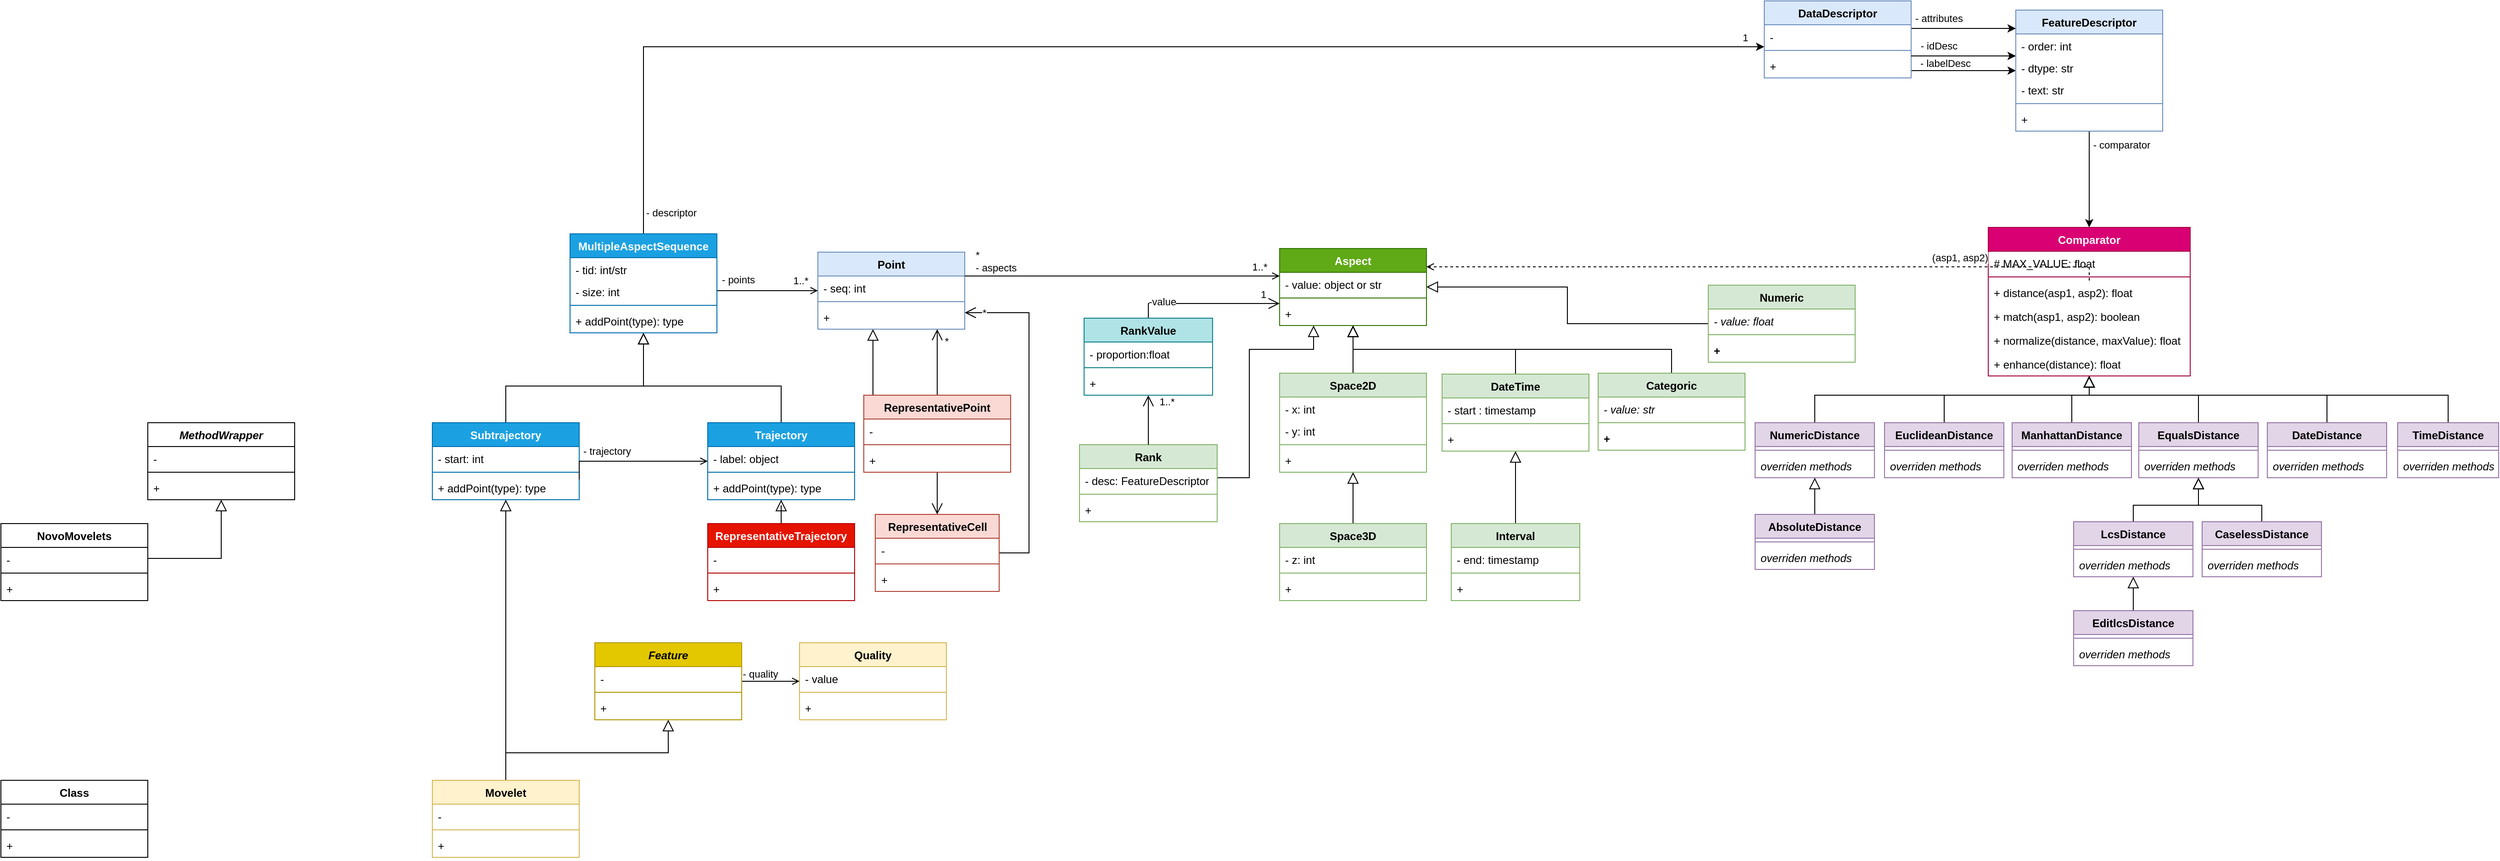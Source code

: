 <mxfile version="24.4.0" type="device">
  <diagram id="C5RBs43oDa-KdzZeNtuy" name="Page-1">
    <mxGraphModel dx="1831" dy="1753" grid="1" gridSize="10" guides="1" tooltips="1" connect="1" arrows="1" fold="1" page="1" pageScale="1" pageWidth="827" pageHeight="1169" math="0" shadow="0">
      <root>
        <mxCell id="WIyWlLk6GJQsqaUBKTNV-0" />
        <mxCell id="WIyWlLk6GJQsqaUBKTNV-1" parent="WIyWlLk6GJQsqaUBKTNV-0" />
        <mxCell id="wUrawppS3UO5J027udKO-70" style="edgeStyle=orthogonalEdgeStyle;rounded=0;orthogonalLoop=1;jettySize=auto;html=1;" parent="WIyWlLk6GJQsqaUBKTNV-1" source="lsfipmTJbNCapsntxlYZ-0" target="wUrawppS3UO5J027udKO-7" edge="1">
          <mxGeometry relative="1" as="geometry">
            <Array as="points">
              <mxPoint x="310" y="-120" />
            </Array>
          </mxGeometry>
        </mxCell>
        <mxCell id="wUrawppS3UO5J027udKO-71" value="- descriptor" style="edgeLabel;html=1;align=center;verticalAlign=middle;resizable=0;points=[];" parent="wUrawppS3UO5J027udKO-70" vertex="1" connectable="0">
          <mxGeometry x="-0.95" relative="1" as="geometry">
            <mxPoint x="30" y="12" as="offset" />
          </mxGeometry>
        </mxCell>
        <mxCell id="wUrawppS3UO5J027udKO-72" value="1" style="edgeLabel;html=1;align=center;verticalAlign=middle;resizable=0;points=[];" parent="wUrawppS3UO5J027udKO-70" vertex="1" connectable="0">
          <mxGeometry x="0.959" y="2" relative="1" as="geometry">
            <mxPoint x="8" y="-8" as="offset" />
          </mxGeometry>
        </mxCell>
        <mxCell id="lsfipmTJbNCapsntxlYZ-0" value="MultipleAspectSequence" style="swimlane;fontStyle=1;align=center;verticalAlign=top;childLayout=stackLayout;horizontal=1;startSize=26;horizontalStack=0;resizeParent=1;resizeParentMax=0;resizeLast=0;collapsible=1;marginBottom=0;whiteSpace=wrap;html=1;fillColor=#1ba1e2;fontColor=#ffffff;strokeColor=#006EAF;" parent="WIyWlLk6GJQsqaUBKTNV-1" vertex="1">
          <mxGeometry x="230" y="84" width="160" height="108" as="geometry" />
        </mxCell>
        <mxCell id="lsfipmTJbNCapsntxlYZ-11" value="- tid: int/str" style="text;strokeColor=none;fillColor=none;align=left;verticalAlign=top;spacingLeft=4;spacingRight=4;overflow=hidden;rotatable=0;points=[[0,0.5],[1,0.5]];portConstraint=eastwest;whiteSpace=wrap;html=1;" parent="lsfipmTJbNCapsntxlYZ-0" vertex="1">
          <mxGeometry y="26" width="160" height="24" as="geometry" />
        </mxCell>
        <mxCell id="lsfipmTJbNCapsntxlYZ-12" value="-&amp;nbsp;size: int" style="text;strokeColor=none;fillColor=none;align=left;verticalAlign=top;spacingLeft=4;spacingRight=4;overflow=hidden;rotatable=0;points=[[0,0.5],[1,0.5]];portConstraint=eastwest;whiteSpace=wrap;html=1;" parent="lsfipmTJbNCapsntxlYZ-0" vertex="1">
          <mxGeometry y="50" width="160" height="24" as="geometry" />
        </mxCell>
        <mxCell id="lsfipmTJbNCapsntxlYZ-2" value="" style="line;strokeWidth=1;fillColor=none;align=left;verticalAlign=middle;spacingTop=-1;spacingLeft=3;spacingRight=3;rotatable=0;labelPosition=right;points=[];portConstraint=eastwest;strokeColor=inherit;" parent="lsfipmTJbNCapsntxlYZ-0" vertex="1">
          <mxGeometry y="74" width="160" height="8" as="geometry" />
        </mxCell>
        <mxCell id="lsfipmTJbNCapsntxlYZ-3" value="+&amp;nbsp;addPoint&lt;span style=&quot;background-color: initial;&quot;&gt;(type): type&lt;/span&gt;" style="text;strokeColor=none;fillColor=none;align=left;verticalAlign=top;spacingLeft=4;spacingRight=4;overflow=hidden;rotatable=0;points=[[0,0.5],[1,0.5]];portConstraint=eastwest;whiteSpace=wrap;html=1;" parent="lsfipmTJbNCapsntxlYZ-0" vertex="1">
          <mxGeometry y="82" width="160" height="26" as="geometry" />
        </mxCell>
        <mxCell id="lsfipmTJbNCapsntxlYZ-13" value="Point" style="swimlane;fontStyle=1;align=center;verticalAlign=top;childLayout=stackLayout;horizontal=1;startSize=26;horizontalStack=0;resizeParent=1;resizeParentMax=0;resizeLast=0;collapsible=1;marginBottom=0;whiteSpace=wrap;html=1;fillColor=#dae8fc;strokeColor=#6c8ebf;" parent="WIyWlLk6GJQsqaUBKTNV-1" vertex="1">
          <mxGeometry x="500" y="104" width="160" height="84" as="geometry" />
        </mxCell>
        <mxCell id="lsfipmTJbNCapsntxlYZ-14" value="-&amp;nbsp;seq&lt;span style=&quot;background-color: initial;&quot;&gt;: int&lt;/span&gt;" style="text;strokeColor=none;fillColor=none;align=left;verticalAlign=top;spacingLeft=4;spacingRight=4;overflow=hidden;rotatable=0;points=[[0,0.5],[1,0.5]];portConstraint=eastwest;whiteSpace=wrap;html=1;" parent="lsfipmTJbNCapsntxlYZ-13" vertex="1">
          <mxGeometry y="26" width="160" height="24" as="geometry" />
        </mxCell>
        <mxCell id="lsfipmTJbNCapsntxlYZ-17" value="" style="line;strokeWidth=1;fillColor=none;align=left;verticalAlign=middle;spacingTop=-1;spacingLeft=3;spacingRight=3;rotatable=0;labelPosition=right;points=[];portConstraint=eastwest;strokeColor=inherit;" parent="lsfipmTJbNCapsntxlYZ-13" vertex="1">
          <mxGeometry y="50" width="160" height="8" as="geometry" />
        </mxCell>
        <mxCell id="lsfipmTJbNCapsntxlYZ-18" value="+&amp;nbsp;" style="text;strokeColor=none;fillColor=none;align=left;verticalAlign=top;spacingLeft=4;spacingRight=4;overflow=hidden;rotatable=0;points=[[0,0.5],[1,0.5]];portConstraint=eastwest;whiteSpace=wrap;html=1;" parent="lsfipmTJbNCapsntxlYZ-13" vertex="1">
          <mxGeometry y="58" width="160" height="26" as="geometry" />
        </mxCell>
        <mxCell id="lsfipmTJbNCapsntxlYZ-19" value="Aspect" style="swimlane;fontStyle=1;align=center;verticalAlign=top;childLayout=stackLayout;horizontal=1;startSize=26;horizontalStack=0;resizeParent=1;resizeParentMax=0;resizeLast=0;collapsible=1;marginBottom=0;whiteSpace=wrap;html=1;fillColor=#60a917;fontColor=#ffffff;strokeColor=#2D7600;" parent="WIyWlLk6GJQsqaUBKTNV-1" vertex="1">
          <mxGeometry x="1003" y="100" width="160" height="84" as="geometry" />
        </mxCell>
        <mxCell id="lsfipmTJbNCapsntxlYZ-20" value="-&amp;nbsp;value&lt;span style=&quot;background-color: initial;&quot;&gt;: object or str&lt;/span&gt;" style="text;strokeColor=none;fillColor=none;align=left;verticalAlign=top;spacingLeft=4;spacingRight=4;overflow=hidden;rotatable=0;points=[[0,0.5],[1,0.5]];portConstraint=eastwest;whiteSpace=wrap;html=1;" parent="lsfipmTJbNCapsntxlYZ-19" vertex="1">
          <mxGeometry y="26" width="160" height="24" as="geometry" />
        </mxCell>
        <mxCell id="lsfipmTJbNCapsntxlYZ-21" value="" style="line;strokeWidth=1;fillColor=none;align=left;verticalAlign=middle;spacingTop=-1;spacingLeft=3;spacingRight=3;rotatable=0;labelPosition=right;points=[];portConstraint=eastwest;strokeColor=inherit;" parent="lsfipmTJbNCapsntxlYZ-19" vertex="1">
          <mxGeometry y="50" width="160" height="8" as="geometry" />
        </mxCell>
        <mxCell id="lsfipmTJbNCapsntxlYZ-22" value="+&amp;nbsp;" style="text;strokeColor=none;fillColor=none;align=left;verticalAlign=top;spacingLeft=4;spacingRight=4;overflow=hidden;rotatable=0;points=[[0,0.5],[1,0.5]];portConstraint=eastwest;whiteSpace=wrap;html=1;" parent="lsfipmTJbNCapsntxlYZ-19" vertex="1">
          <mxGeometry y="58" width="160" height="26" as="geometry" />
        </mxCell>
        <mxCell id="lsfipmTJbNCapsntxlYZ-34" style="edgeStyle=orthogonalEdgeStyle;rounded=0;orthogonalLoop=1;jettySize=auto;html=1;endArrow=block;endSize=10;endFill=0;shadow=0;strokeWidth=1;" parent="WIyWlLk6GJQsqaUBKTNV-1" source="lsfipmTJbNCapsntxlYZ-23" target="lsfipmTJbNCapsntxlYZ-19" edge="1">
          <mxGeometry relative="1" as="geometry" />
        </mxCell>
        <mxCell id="lsfipmTJbNCapsntxlYZ-23" value="Space2D" style="swimlane;fontStyle=1;align=center;verticalAlign=top;childLayout=stackLayout;horizontal=1;startSize=26;horizontalStack=0;resizeParent=1;resizeParentMax=0;resizeLast=0;collapsible=1;marginBottom=0;whiteSpace=wrap;html=1;fillColor=#d5e8d4;strokeColor=#82b366;" parent="WIyWlLk6GJQsqaUBKTNV-1" vertex="1">
          <mxGeometry x="1003" y="236" width="160" height="108" as="geometry" />
        </mxCell>
        <mxCell id="lsfipmTJbNCapsntxlYZ-27" value="-&amp;nbsp;x&lt;span style=&quot;background-color: initial;&quot;&gt;: int&lt;/span&gt;" style="text;strokeColor=none;fillColor=none;align=left;verticalAlign=top;spacingLeft=4;spacingRight=4;overflow=hidden;rotatable=0;points=[[0,0.5],[1,0.5]];portConstraint=eastwest;whiteSpace=wrap;html=1;" parent="lsfipmTJbNCapsntxlYZ-23" vertex="1">
          <mxGeometry y="26" width="160" height="24" as="geometry" />
        </mxCell>
        <mxCell id="lsfipmTJbNCapsntxlYZ-24" value="- y&lt;span style=&quot;background-color: initial;&quot;&gt;: int&lt;/span&gt;" style="text;strokeColor=none;fillColor=none;align=left;verticalAlign=top;spacingLeft=4;spacingRight=4;overflow=hidden;rotatable=0;points=[[0,0.5],[1,0.5]];portConstraint=eastwest;whiteSpace=wrap;html=1;" parent="lsfipmTJbNCapsntxlYZ-23" vertex="1">
          <mxGeometry y="50" width="160" height="24" as="geometry" />
        </mxCell>
        <mxCell id="lsfipmTJbNCapsntxlYZ-25" value="" style="line;strokeWidth=1;fillColor=none;align=left;verticalAlign=middle;spacingTop=-1;spacingLeft=3;spacingRight=3;rotatable=0;labelPosition=right;points=[];portConstraint=eastwest;strokeColor=inherit;" parent="lsfipmTJbNCapsntxlYZ-23" vertex="1">
          <mxGeometry y="74" width="160" height="8" as="geometry" />
        </mxCell>
        <mxCell id="lsfipmTJbNCapsntxlYZ-26" value="+" style="text;strokeColor=none;fillColor=none;align=left;verticalAlign=top;spacingLeft=4;spacingRight=4;overflow=hidden;rotatable=0;points=[[0,0.5],[1,0.5]];portConstraint=eastwest;whiteSpace=wrap;html=1;" parent="lsfipmTJbNCapsntxlYZ-23" vertex="1">
          <mxGeometry y="82" width="160" height="26" as="geometry" />
        </mxCell>
        <mxCell id="lsfipmTJbNCapsntxlYZ-33" style="edgeStyle=orthogonalEdgeStyle;rounded=0;orthogonalLoop=1;jettySize=auto;html=1;endArrow=block;endSize=10;endFill=0;shadow=0;strokeWidth=1;" parent="WIyWlLk6GJQsqaUBKTNV-1" source="lsfipmTJbNCapsntxlYZ-28" target="lsfipmTJbNCapsntxlYZ-23" edge="1">
          <mxGeometry relative="1" as="geometry" />
        </mxCell>
        <mxCell id="lsfipmTJbNCapsntxlYZ-28" value="Space3D" style="swimlane;fontStyle=1;align=center;verticalAlign=top;childLayout=stackLayout;horizontal=1;startSize=26;horizontalStack=0;resizeParent=1;resizeParentMax=0;resizeLast=0;collapsible=1;marginBottom=0;whiteSpace=wrap;html=1;fillColor=#d5e8d4;strokeColor=#82b366;" parent="WIyWlLk6GJQsqaUBKTNV-1" vertex="1">
          <mxGeometry x="1003" y="400" width="160" height="84" as="geometry" />
        </mxCell>
        <mxCell id="lsfipmTJbNCapsntxlYZ-29" value="- z&lt;span style=&quot;background-color: initial;&quot;&gt;: int&lt;/span&gt;" style="text;strokeColor=none;fillColor=none;align=left;verticalAlign=top;spacingLeft=4;spacingRight=4;overflow=hidden;rotatable=0;points=[[0,0.5],[1,0.5]];portConstraint=eastwest;whiteSpace=wrap;html=1;" parent="lsfipmTJbNCapsntxlYZ-28" vertex="1">
          <mxGeometry y="26" width="160" height="24" as="geometry" />
        </mxCell>
        <mxCell id="lsfipmTJbNCapsntxlYZ-31" value="" style="line;strokeWidth=1;fillColor=none;align=left;verticalAlign=middle;spacingTop=-1;spacingLeft=3;spacingRight=3;rotatable=0;labelPosition=right;points=[];portConstraint=eastwest;strokeColor=inherit;" parent="lsfipmTJbNCapsntxlYZ-28" vertex="1">
          <mxGeometry y="50" width="160" height="8" as="geometry" />
        </mxCell>
        <mxCell id="lsfipmTJbNCapsntxlYZ-32" value="+" style="text;strokeColor=none;fillColor=none;align=left;verticalAlign=top;spacingLeft=4;spacingRight=4;overflow=hidden;rotatable=0;points=[[0,0.5],[1,0.5]];portConstraint=eastwest;whiteSpace=wrap;html=1;" parent="lsfipmTJbNCapsntxlYZ-28" vertex="1">
          <mxGeometry y="58" width="160" height="26" as="geometry" />
        </mxCell>
        <mxCell id="lsfipmTJbNCapsntxlYZ-35" style="edgeStyle=orthogonalEdgeStyle;rounded=0;orthogonalLoop=1;jettySize=auto;html=1;endArrow=open;shadow=0;strokeWidth=1;endFill=1;" parent="WIyWlLk6GJQsqaUBKTNV-1" source="lsfipmTJbNCapsntxlYZ-14" target="lsfipmTJbNCapsntxlYZ-19" edge="1">
          <mxGeometry relative="1" as="geometry">
            <Array as="points">
              <mxPoint x="690" y="130" />
              <mxPoint x="690" y="130" />
            </Array>
          </mxGeometry>
        </mxCell>
        <mxCell id="lsfipmTJbNCapsntxlYZ-36" value="*&lt;br&gt;- aspects" style="edgeLabel;html=1;align=left;verticalAlign=middle;resizable=0;points=[];" parent="lsfipmTJbNCapsntxlYZ-35" vertex="1" connectable="0">
          <mxGeometry x="-0.5" y="1" relative="1" as="geometry">
            <mxPoint x="-76" y="-15" as="offset" />
          </mxGeometry>
        </mxCell>
        <mxCell id="wUrawppS3UO5J027udKO-0" value="1..*" style="edgeLabel;html=1;align=center;verticalAlign=middle;resizable=0;points=[];" parent="lsfipmTJbNCapsntxlYZ-35" vertex="1" connectable="0">
          <mxGeometry x="0.623" y="3" relative="1" as="geometry">
            <mxPoint x="42" y="-7" as="offset" />
          </mxGeometry>
        </mxCell>
        <mxCell id="lsfipmTJbNCapsntxlYZ-37" style="edgeStyle=orthogonalEdgeStyle;rounded=0;orthogonalLoop=1;jettySize=auto;html=1;endArrow=open;shadow=0;strokeWidth=1;endFill=1;" parent="WIyWlLk6GJQsqaUBKTNV-1" source="lsfipmTJbNCapsntxlYZ-12" target="lsfipmTJbNCapsntxlYZ-13" edge="1">
          <mxGeometry relative="1" as="geometry" />
        </mxCell>
        <mxCell id="lsfipmTJbNCapsntxlYZ-38" value="- points" style="edgeLabel;html=1;align=center;verticalAlign=middle;resizable=0;points=[];" parent="lsfipmTJbNCapsntxlYZ-37" vertex="1" connectable="0">
          <mxGeometry x="-0.018" y="-1" relative="1" as="geometry">
            <mxPoint x="-31" y="-13" as="offset" />
          </mxGeometry>
        </mxCell>
        <mxCell id="wUrawppS3UO5J027udKO-1" value="1..*" style="edgeLabel;html=1;align=center;verticalAlign=middle;resizable=0;points=[];" parent="lsfipmTJbNCapsntxlYZ-37" vertex="1" connectable="0">
          <mxGeometry x="0.654" y="4" relative="1" as="geometry">
            <mxPoint y="-7" as="offset" />
          </mxGeometry>
        </mxCell>
        <mxCell id="lsfipmTJbNCapsntxlYZ-43" style="edgeStyle=orthogonalEdgeStyle;rounded=0;orthogonalLoop=1;jettySize=auto;html=1;endArrow=block;endSize=10;endFill=0;shadow=0;strokeWidth=1;" parent="WIyWlLk6GJQsqaUBKTNV-1" source="lsfipmTJbNCapsntxlYZ-39" target="lsfipmTJbNCapsntxlYZ-0" edge="1">
          <mxGeometry relative="1" as="geometry">
            <Array as="points">
              <mxPoint x="460" y="250" />
              <mxPoint x="310" y="250" />
            </Array>
          </mxGeometry>
        </mxCell>
        <mxCell id="lsfipmTJbNCapsntxlYZ-39" value="Trajectory" style="swimlane;fontStyle=1;align=center;verticalAlign=top;childLayout=stackLayout;horizontal=1;startSize=26;horizontalStack=0;resizeParent=1;resizeParentMax=0;resizeLast=0;collapsible=1;marginBottom=0;whiteSpace=wrap;html=1;fillColor=#1ba1e2;strokeColor=#006EAF;fontColor=#ffffff;" parent="WIyWlLk6GJQsqaUBKTNV-1" vertex="1">
          <mxGeometry x="380" y="290" width="160" height="84" as="geometry" />
        </mxCell>
        <mxCell id="lsfipmTJbNCapsntxlYZ-40" value="-&amp;nbsp;label&lt;span style=&quot;background-color: initial;&quot;&gt;: object&lt;/span&gt;" style="text;strokeColor=none;fillColor=none;align=left;verticalAlign=top;spacingLeft=4;spacingRight=4;overflow=hidden;rotatable=0;points=[[0,0.5],[1,0.5]];portConstraint=eastwest;whiteSpace=wrap;html=1;" parent="lsfipmTJbNCapsntxlYZ-39" vertex="1">
          <mxGeometry y="26" width="160" height="24" as="geometry" />
        </mxCell>
        <mxCell id="lsfipmTJbNCapsntxlYZ-41" value="" style="line;strokeWidth=1;fillColor=none;align=left;verticalAlign=middle;spacingTop=-1;spacingLeft=3;spacingRight=3;rotatable=0;labelPosition=right;points=[];portConstraint=eastwest;strokeColor=inherit;" parent="lsfipmTJbNCapsntxlYZ-39" vertex="1">
          <mxGeometry y="50" width="160" height="8" as="geometry" />
        </mxCell>
        <mxCell id="lsfipmTJbNCapsntxlYZ-42" value="+&amp;nbsp;addPoint&lt;span style=&quot;background-color: initial;&quot;&gt;(type): type&lt;/span&gt;" style="text;strokeColor=none;fillColor=none;align=left;verticalAlign=top;spacingLeft=4;spacingRight=4;overflow=hidden;rotatable=0;points=[[0,0.5],[1,0.5]];portConstraint=eastwest;whiteSpace=wrap;html=1;" parent="lsfipmTJbNCapsntxlYZ-39" vertex="1">
          <mxGeometry y="58" width="160" height="26" as="geometry" />
        </mxCell>
        <mxCell id="lsfipmTJbNCapsntxlYZ-48" style="edgeStyle=orthogonalEdgeStyle;rounded=0;orthogonalLoop=1;jettySize=auto;html=1;endArrow=block;endSize=10;endFill=0;shadow=0;strokeWidth=1;" parent="WIyWlLk6GJQsqaUBKTNV-1" source="lsfipmTJbNCapsntxlYZ-44" target="lsfipmTJbNCapsntxlYZ-0" edge="1">
          <mxGeometry relative="1" as="geometry">
            <Array as="points">
              <mxPoint x="160" y="250" />
              <mxPoint x="310" y="250" />
            </Array>
          </mxGeometry>
        </mxCell>
        <mxCell id="lsfipmTJbNCapsntxlYZ-44" value="Subtrajectory" style="swimlane;fontStyle=1;align=center;verticalAlign=top;childLayout=stackLayout;horizontal=1;startSize=26;horizontalStack=0;resizeParent=1;resizeParentMax=0;resizeLast=0;collapsible=1;marginBottom=0;whiteSpace=wrap;html=1;fillColor=#1ba1e2;strokeColor=#006EAF;fontColor=#ffffff;" parent="WIyWlLk6GJQsqaUBKTNV-1" vertex="1">
          <mxGeometry x="80" y="290" width="160" height="84" as="geometry" />
        </mxCell>
        <mxCell id="lsfipmTJbNCapsntxlYZ-49" value="-&amp;nbsp;start&lt;span style=&quot;background-color: initial;&quot;&gt;: int&lt;/span&gt;" style="text;strokeColor=none;fillColor=none;align=left;verticalAlign=top;spacingLeft=4;spacingRight=4;overflow=hidden;rotatable=0;points=[[0,0.5],[1,0.5]];portConstraint=eastwest;whiteSpace=wrap;html=1;" parent="lsfipmTJbNCapsntxlYZ-44" vertex="1">
          <mxGeometry y="26" width="160" height="24" as="geometry" />
        </mxCell>
        <mxCell id="lsfipmTJbNCapsntxlYZ-46" value="" style="line;strokeWidth=1;fillColor=none;align=left;verticalAlign=middle;spacingTop=-1;spacingLeft=3;spacingRight=3;rotatable=0;labelPosition=right;points=[];portConstraint=eastwest;strokeColor=inherit;" parent="lsfipmTJbNCapsntxlYZ-44" vertex="1">
          <mxGeometry y="50" width="160" height="8" as="geometry" />
        </mxCell>
        <mxCell id="lsfipmTJbNCapsntxlYZ-47" value="+&amp;nbsp;addPoint&lt;span style=&quot;background-color: initial;&quot;&gt;(type): type&lt;/span&gt;" style="text;strokeColor=none;fillColor=none;align=left;verticalAlign=top;spacingLeft=4;spacingRight=4;overflow=hidden;rotatable=0;points=[[0,0.5],[1,0.5]];portConstraint=eastwest;whiteSpace=wrap;html=1;" parent="lsfipmTJbNCapsntxlYZ-44" vertex="1">
          <mxGeometry y="58" width="160" height="26" as="geometry" />
        </mxCell>
        <mxCell id="lsfipmTJbNCapsntxlYZ-50" style="edgeStyle=orthogonalEdgeStyle;rounded=0;orthogonalLoop=1;jettySize=auto;html=1;endArrow=open;shadow=0;strokeWidth=1;endFill=1;" parent="WIyWlLk6GJQsqaUBKTNV-1" target="lsfipmTJbNCapsntxlYZ-39" edge="1">
          <mxGeometry relative="1" as="geometry">
            <mxPoint x="240" y="352" as="sourcePoint" />
            <Array as="points">
              <mxPoint x="240" y="332" />
            </Array>
          </mxGeometry>
        </mxCell>
        <mxCell id="lsfipmTJbNCapsntxlYZ-51" value="- trajectory" style="edgeLabel;html=1;align=center;verticalAlign=middle;resizable=0;points=[];" parent="lsfipmTJbNCapsntxlYZ-50" vertex="1" connectable="0">
          <mxGeometry x="-0.314" y="1" relative="1" as="geometry">
            <mxPoint x="-5" y="-10" as="offset" />
          </mxGeometry>
        </mxCell>
        <mxCell id="lsfipmTJbNCapsntxlYZ-55" value="Comparator" style="swimlane;fontStyle=1;align=center;verticalAlign=top;childLayout=stackLayout;horizontal=1;startSize=26;horizontalStack=0;resizeParent=1;resizeParentMax=0;resizeLast=0;collapsible=1;marginBottom=0;whiteSpace=wrap;html=1;fillColor=#d80073;fontColor=#ffffff;strokeColor=#A50040;" parent="WIyWlLk6GJQsqaUBKTNV-1" vertex="1">
          <mxGeometry x="1775" y="77" width="220" height="162" as="geometry" />
        </mxCell>
        <mxCell id="lsfipmTJbNCapsntxlYZ-56" value="#&amp;nbsp;MAX_VALUE: float" style="text;strokeColor=none;fillColor=none;align=left;verticalAlign=top;spacingLeft=4;spacingRight=4;overflow=hidden;rotatable=0;points=[[0,0.5],[1,0.5]];portConstraint=eastwest;whiteSpace=wrap;html=1;" parent="lsfipmTJbNCapsntxlYZ-55" vertex="1">
          <mxGeometry y="26" width="220" height="24" as="geometry" />
        </mxCell>
        <mxCell id="lsfipmTJbNCapsntxlYZ-57" value="" style="line;strokeWidth=1;fillColor=none;align=left;verticalAlign=middle;spacingTop=-1;spacingLeft=3;spacingRight=3;rotatable=0;labelPosition=right;points=[];portConstraint=eastwest;strokeColor=inherit;" parent="lsfipmTJbNCapsntxlYZ-55" vertex="1">
          <mxGeometry y="50" width="220" height="8" as="geometry" />
        </mxCell>
        <mxCell id="lsfipmTJbNCapsntxlYZ-58" value="+&amp;nbsp;distance&lt;span style=&quot;background-color: initial;&quot;&gt;(asp1, asp2): float&lt;/span&gt;" style="text;strokeColor=none;fillColor=none;align=left;verticalAlign=top;spacingLeft=4;spacingRight=4;overflow=hidden;rotatable=0;points=[[0,0.5],[1,0.5]];portConstraint=eastwest;whiteSpace=wrap;html=1;" parent="lsfipmTJbNCapsntxlYZ-55" vertex="1">
          <mxGeometry y="58" width="220" height="26" as="geometry" />
        </mxCell>
        <mxCell id="TYIMOq7BNvzPoBXaUFI8-0" value="+&amp;nbsp;match&lt;span style=&quot;background-color: initial;&quot;&gt;(asp1, asp2): boolean&lt;/span&gt;" style="text;strokeColor=none;fillColor=none;align=left;verticalAlign=top;spacingLeft=4;spacingRight=4;overflow=hidden;rotatable=0;points=[[0,0.5],[1,0.5]];portConstraint=eastwest;whiteSpace=wrap;html=1;" parent="lsfipmTJbNCapsntxlYZ-55" vertex="1">
          <mxGeometry y="84" width="220" height="26" as="geometry" />
        </mxCell>
        <mxCell id="lsfipmTJbNCapsntxlYZ-59" value="+&amp;nbsp;normalize&lt;span style=&quot;background-color: initial;&quot;&gt;(distance, maxValue): float&lt;/span&gt;" style="text;strokeColor=none;fillColor=none;align=left;verticalAlign=top;spacingLeft=4;spacingRight=4;overflow=hidden;rotatable=0;points=[[0,0.5],[1,0.5]];portConstraint=eastwest;whiteSpace=wrap;html=1;" parent="lsfipmTJbNCapsntxlYZ-55" vertex="1">
          <mxGeometry y="110" width="220" height="26" as="geometry" />
        </mxCell>
        <mxCell id="lsfipmTJbNCapsntxlYZ-60" value="+&amp;nbsp;enhance&lt;span style=&quot;background-color: initial;&quot;&gt;(distance): float&lt;/span&gt;" style="text;strokeColor=none;fillColor=none;align=left;verticalAlign=top;spacingLeft=4;spacingRight=4;overflow=hidden;rotatable=0;points=[[0,0.5],[1,0.5]];portConstraint=eastwest;whiteSpace=wrap;html=1;" parent="lsfipmTJbNCapsntxlYZ-55" vertex="1">
          <mxGeometry y="136" width="220" height="26" as="geometry" />
        </mxCell>
        <mxCell id="lsfipmTJbNCapsntxlYZ-61" style="edgeStyle=orthogonalEdgeStyle;rounded=0;orthogonalLoop=1;jettySize=auto;html=1;endArrow=open;shadow=0;strokeWidth=1;endFill=1;dashed=1;" parent="WIyWlLk6GJQsqaUBKTNV-1" source="lsfipmTJbNCapsntxlYZ-58" target="lsfipmTJbNCapsntxlYZ-19" edge="1">
          <mxGeometry relative="1" as="geometry">
            <Array as="points">
              <mxPoint x="1885" y="120" />
            </Array>
          </mxGeometry>
        </mxCell>
        <mxCell id="lsfipmTJbNCapsntxlYZ-63" value="(asp1, asp2)" style="edgeLabel;html=1;align=center;verticalAlign=middle;resizable=0;points=[];" parent="lsfipmTJbNCapsntxlYZ-61" vertex="1" connectable="0">
          <mxGeometry x="-0.23" y="-3" relative="1" as="geometry">
            <mxPoint x="127" y="-7" as="offset" />
          </mxGeometry>
        </mxCell>
        <mxCell id="lsfipmTJbNCapsntxlYZ-93" style="edgeStyle=orthogonalEdgeStyle;rounded=0;orthogonalLoop=1;jettySize=auto;html=1;endArrow=block;endSize=10;endFill=0;shadow=0;strokeWidth=1;" parent="WIyWlLk6GJQsqaUBKTNV-1" source="lsfipmTJbNCapsntxlYZ-65" target="lsfipmTJbNCapsntxlYZ-55" edge="1">
          <mxGeometry relative="1" as="geometry">
            <Array as="points">
              <mxPoint x="1586" y="260" />
              <mxPoint x="1885" y="260" />
            </Array>
          </mxGeometry>
        </mxCell>
        <mxCell id="lsfipmTJbNCapsntxlYZ-65" value="NumericDistance" style="swimlane;fontStyle=1;align=center;verticalAlign=top;childLayout=stackLayout;horizontal=1;startSize=26;horizontalStack=0;resizeParent=1;resizeParentMax=0;resizeLast=0;collapsible=1;marginBottom=0;whiteSpace=wrap;html=1;fillColor=#e1d5e7;strokeColor=#9673a6;" parent="WIyWlLk6GJQsqaUBKTNV-1" vertex="1">
          <mxGeometry x="1521" y="290" width="130" height="60" as="geometry" />
        </mxCell>
        <mxCell id="lsfipmTJbNCapsntxlYZ-67" value="" style="line;strokeWidth=1;fillColor=none;align=left;verticalAlign=middle;spacingTop=-1;spacingLeft=3;spacingRight=3;rotatable=0;labelPosition=right;points=[];portConstraint=eastwest;strokeColor=inherit;" parent="lsfipmTJbNCapsntxlYZ-65" vertex="1">
          <mxGeometry y="26" width="130" height="8" as="geometry" />
        </mxCell>
        <mxCell id="lsfipmTJbNCapsntxlYZ-70" value="&lt;i&gt;overriden methods&lt;/i&gt;" style="text;strokeColor=none;fillColor=none;align=left;verticalAlign=top;spacingLeft=4;spacingRight=4;overflow=hidden;rotatable=0;points=[[0,0.5],[1,0.5]];portConstraint=eastwest;whiteSpace=wrap;html=1;" parent="lsfipmTJbNCapsntxlYZ-65" vertex="1">
          <mxGeometry y="34" width="130" height="26" as="geometry" />
        </mxCell>
        <mxCell id="lsfipmTJbNCapsntxlYZ-94" style="edgeStyle=orthogonalEdgeStyle;rounded=0;orthogonalLoop=1;jettySize=auto;html=1;endArrow=block;endSize=10;endFill=0;shadow=0;strokeWidth=1;" parent="WIyWlLk6GJQsqaUBKTNV-1" source="lsfipmTJbNCapsntxlYZ-81" target="lsfipmTJbNCapsntxlYZ-55" edge="1">
          <mxGeometry relative="1" as="geometry">
            <Array as="points">
              <mxPoint x="1727" y="260" />
              <mxPoint x="1885" y="260" />
            </Array>
          </mxGeometry>
        </mxCell>
        <mxCell id="lsfipmTJbNCapsntxlYZ-81" value="EuclideanDistance" style="swimlane;fontStyle=1;align=center;verticalAlign=top;childLayout=stackLayout;horizontal=1;startSize=26;horizontalStack=0;resizeParent=1;resizeParentMax=0;resizeLast=0;collapsible=1;marginBottom=0;whiteSpace=wrap;html=1;fillColor=#e1d5e7;strokeColor=#9673a6;" parent="WIyWlLk6GJQsqaUBKTNV-1" vertex="1">
          <mxGeometry x="1662" y="290" width="130" height="60" as="geometry" />
        </mxCell>
        <mxCell id="lsfipmTJbNCapsntxlYZ-82" value="" style="line;strokeWidth=1;fillColor=none;align=left;verticalAlign=middle;spacingTop=-1;spacingLeft=3;spacingRight=3;rotatable=0;labelPosition=right;points=[];portConstraint=eastwest;strokeColor=inherit;" parent="lsfipmTJbNCapsntxlYZ-81" vertex="1">
          <mxGeometry y="26" width="130" height="8" as="geometry" />
        </mxCell>
        <mxCell id="lsfipmTJbNCapsntxlYZ-83" value="&lt;i&gt;overriden methods&lt;/i&gt;" style="text;strokeColor=none;fillColor=none;align=left;verticalAlign=top;spacingLeft=4;spacingRight=4;overflow=hidden;rotatable=0;points=[[0,0.5],[1,0.5]];portConstraint=eastwest;whiteSpace=wrap;html=1;" parent="lsfipmTJbNCapsntxlYZ-81" vertex="1">
          <mxGeometry y="34" width="130" height="26" as="geometry" />
        </mxCell>
        <mxCell id="lsfipmTJbNCapsntxlYZ-95" style="edgeStyle=orthogonalEdgeStyle;rounded=0;orthogonalLoop=1;jettySize=auto;html=1;endArrow=block;endSize=10;endFill=0;shadow=0;strokeWidth=1;" parent="WIyWlLk6GJQsqaUBKTNV-1" source="lsfipmTJbNCapsntxlYZ-84" target="lsfipmTJbNCapsntxlYZ-55" edge="1">
          <mxGeometry relative="1" as="geometry">
            <Array as="points">
              <mxPoint x="1866" y="260" />
              <mxPoint x="1885" y="260" />
            </Array>
          </mxGeometry>
        </mxCell>
        <mxCell id="lsfipmTJbNCapsntxlYZ-84" value="ManhattanDistance" style="swimlane;fontStyle=1;align=center;verticalAlign=top;childLayout=stackLayout;horizontal=1;startSize=26;horizontalStack=0;resizeParent=1;resizeParentMax=0;resizeLast=0;collapsible=1;marginBottom=0;whiteSpace=wrap;html=1;fillColor=#e1d5e7;strokeColor=#9673a6;" parent="WIyWlLk6GJQsqaUBKTNV-1" vertex="1">
          <mxGeometry x="1801" y="290" width="130" height="60" as="geometry" />
        </mxCell>
        <mxCell id="lsfipmTJbNCapsntxlYZ-85" value="" style="line;strokeWidth=1;fillColor=none;align=left;verticalAlign=middle;spacingTop=-1;spacingLeft=3;spacingRight=3;rotatable=0;labelPosition=right;points=[];portConstraint=eastwest;strokeColor=inherit;" parent="lsfipmTJbNCapsntxlYZ-84" vertex="1">
          <mxGeometry y="26" width="130" height="8" as="geometry" />
        </mxCell>
        <mxCell id="lsfipmTJbNCapsntxlYZ-86" value="&lt;i&gt;overriden methods&lt;/i&gt;" style="text;strokeColor=none;fillColor=none;align=left;verticalAlign=top;spacingLeft=4;spacingRight=4;overflow=hidden;rotatable=0;points=[[0,0.5],[1,0.5]];portConstraint=eastwest;whiteSpace=wrap;html=1;" parent="lsfipmTJbNCapsntxlYZ-84" vertex="1">
          <mxGeometry y="34" width="130" height="26" as="geometry" />
        </mxCell>
        <mxCell id="lsfipmTJbNCapsntxlYZ-96" style="edgeStyle=orthogonalEdgeStyle;rounded=0;orthogonalLoop=1;jettySize=auto;html=1;endArrow=block;endSize=10;endFill=0;shadow=0;strokeWidth=1;exitDx=0;exitDy=0;" parent="WIyWlLk6GJQsqaUBKTNV-1" source="lsfipmTJbNCapsntxlYZ-87" target="lsfipmTJbNCapsntxlYZ-55" edge="1">
          <mxGeometry relative="1" as="geometry">
            <Array as="points">
              <mxPoint x="2004" y="260" />
              <mxPoint x="1885" y="260" />
            </Array>
          </mxGeometry>
        </mxCell>
        <mxCell id="lsfipmTJbNCapsntxlYZ-87" value="EqualsDistance" style="swimlane;fontStyle=1;align=center;verticalAlign=top;childLayout=stackLayout;horizontal=1;startSize=26;horizontalStack=0;resizeParent=1;resizeParentMax=0;resizeLast=0;collapsible=1;marginBottom=0;whiteSpace=wrap;html=1;fillColor=#e1d5e7;strokeColor=#9673a6;" parent="WIyWlLk6GJQsqaUBKTNV-1" vertex="1">
          <mxGeometry x="1939" y="290" width="130" height="60" as="geometry" />
        </mxCell>
        <mxCell id="lsfipmTJbNCapsntxlYZ-88" value="" style="line;strokeWidth=1;fillColor=none;align=left;verticalAlign=middle;spacingTop=-1;spacingLeft=3;spacingRight=3;rotatable=0;labelPosition=right;points=[];portConstraint=eastwest;strokeColor=inherit;" parent="lsfipmTJbNCapsntxlYZ-87" vertex="1">
          <mxGeometry y="26" width="130" height="8" as="geometry" />
        </mxCell>
        <mxCell id="lsfipmTJbNCapsntxlYZ-89" value="&lt;i&gt;overriden methods&lt;/i&gt;" style="text;strokeColor=none;fillColor=none;align=left;verticalAlign=top;spacingLeft=4;spacingRight=4;overflow=hidden;rotatable=0;points=[[0,0.5],[1,0.5]];portConstraint=eastwest;whiteSpace=wrap;html=1;" parent="lsfipmTJbNCapsntxlYZ-87" vertex="1">
          <mxGeometry y="34" width="130" height="26" as="geometry" />
        </mxCell>
        <mxCell id="lsfipmTJbNCapsntxlYZ-97" style="edgeStyle=orthogonalEdgeStyle;rounded=0;orthogonalLoop=1;jettySize=auto;html=1;endArrow=block;endSize=10;endFill=0;shadow=0;strokeWidth=1;exitDx=0;exitDy=0;" parent="WIyWlLk6GJQsqaUBKTNV-1" source="lsfipmTJbNCapsntxlYZ-90" target="lsfipmTJbNCapsntxlYZ-55" edge="1">
          <mxGeometry relative="1" as="geometry">
            <Array as="points">
              <mxPoint x="2144" y="260" />
              <mxPoint x="1885" y="260" />
            </Array>
          </mxGeometry>
        </mxCell>
        <mxCell id="lsfipmTJbNCapsntxlYZ-90" value="DateDistance" style="swimlane;fontStyle=1;align=center;verticalAlign=top;childLayout=stackLayout;horizontal=1;startSize=26;horizontalStack=0;resizeParent=1;resizeParentMax=0;resizeLast=0;collapsible=1;marginBottom=0;whiteSpace=wrap;html=1;fillColor=#e1d5e7;strokeColor=#9673a6;" parent="WIyWlLk6GJQsqaUBKTNV-1" vertex="1">
          <mxGeometry x="2079" y="290" width="130" height="60" as="geometry" />
        </mxCell>
        <mxCell id="lsfipmTJbNCapsntxlYZ-91" value="" style="line;strokeWidth=1;fillColor=none;align=left;verticalAlign=middle;spacingTop=-1;spacingLeft=3;spacingRight=3;rotatable=0;labelPosition=right;points=[];portConstraint=eastwest;strokeColor=inherit;" parent="lsfipmTJbNCapsntxlYZ-90" vertex="1">
          <mxGeometry y="26" width="130" height="8" as="geometry" />
        </mxCell>
        <mxCell id="lsfipmTJbNCapsntxlYZ-92" value="&lt;i&gt;overriden methods&lt;/i&gt;" style="text;strokeColor=none;fillColor=none;align=left;verticalAlign=top;spacingLeft=4;spacingRight=4;overflow=hidden;rotatable=0;points=[[0,0.5],[1,0.5]];portConstraint=eastwest;whiteSpace=wrap;html=1;" parent="lsfipmTJbNCapsntxlYZ-90" vertex="1">
          <mxGeometry y="34" width="130" height="26" as="geometry" />
        </mxCell>
        <mxCell id="lsfipmTJbNCapsntxlYZ-104" style="edgeStyle=orthogonalEdgeStyle;rounded=0;orthogonalLoop=1;jettySize=auto;html=1;endArrow=block;endSize=10;endFill=0;shadow=0;strokeWidth=1;exitDx=0;exitDy=0;" parent="WIyWlLk6GJQsqaUBKTNV-1" source="lsfipmTJbNCapsntxlYZ-101" target="lsfipmTJbNCapsntxlYZ-55" edge="1">
          <mxGeometry relative="1" as="geometry">
            <Array as="points">
              <mxPoint x="2276" y="260" />
              <mxPoint x="1885" y="260" />
            </Array>
          </mxGeometry>
        </mxCell>
        <mxCell id="lsfipmTJbNCapsntxlYZ-101" value="TimeDistance" style="swimlane;fontStyle=1;align=center;verticalAlign=top;childLayout=stackLayout;horizontal=1;startSize=26;horizontalStack=0;resizeParent=1;resizeParentMax=0;resizeLast=0;collapsible=1;marginBottom=0;whiteSpace=wrap;html=1;fillColor=#e1d5e7;strokeColor=#9673a6;" parent="WIyWlLk6GJQsqaUBKTNV-1" vertex="1">
          <mxGeometry x="2221" y="290" width="110" height="60" as="geometry" />
        </mxCell>
        <mxCell id="lsfipmTJbNCapsntxlYZ-102" value="" style="line;strokeWidth=1;fillColor=none;align=left;verticalAlign=middle;spacingTop=-1;spacingLeft=3;spacingRight=3;rotatable=0;labelPosition=right;points=[];portConstraint=eastwest;strokeColor=inherit;" parent="lsfipmTJbNCapsntxlYZ-101" vertex="1">
          <mxGeometry y="26" width="110" height="8" as="geometry" />
        </mxCell>
        <mxCell id="lsfipmTJbNCapsntxlYZ-103" value="&lt;i&gt;overriden methods&lt;/i&gt;" style="text;strokeColor=none;fillColor=none;align=left;verticalAlign=top;spacingLeft=4;spacingRight=4;overflow=hidden;rotatable=0;points=[[0,0.5],[1,0.5]];portConstraint=eastwest;whiteSpace=wrap;html=1;" parent="lsfipmTJbNCapsntxlYZ-101" vertex="1">
          <mxGeometry y="34" width="110" height="26" as="geometry" />
        </mxCell>
        <mxCell id="lsfipmTJbNCapsntxlYZ-117" style="edgeStyle=orthogonalEdgeStyle;rounded=0;orthogonalLoop=1;jettySize=auto;html=1;endArrow=block;endSize=10;endFill=0;shadow=0;strokeWidth=1;" parent="WIyWlLk6GJQsqaUBKTNV-1" source="lsfipmTJbNCapsntxlYZ-114" target="lsfipmTJbNCapsntxlYZ-87" edge="1">
          <mxGeometry relative="1" as="geometry">
            <Array as="points">
              <mxPoint x="1933" y="380" />
              <mxPoint x="2004" y="380" />
            </Array>
          </mxGeometry>
        </mxCell>
        <mxCell id="lsfipmTJbNCapsntxlYZ-114" value="LcsDistance" style="swimlane;fontStyle=1;align=center;verticalAlign=top;childLayout=stackLayout;horizontal=1;startSize=26;horizontalStack=0;resizeParent=1;resizeParentMax=0;resizeLast=0;collapsible=1;marginBottom=0;whiteSpace=wrap;html=1;fillColor=#e1d5e7;strokeColor=#9673a6;" parent="WIyWlLk6GJQsqaUBKTNV-1" vertex="1">
          <mxGeometry x="1868" y="398" width="130" height="60" as="geometry" />
        </mxCell>
        <mxCell id="lsfipmTJbNCapsntxlYZ-115" value="" style="line;strokeWidth=1;fillColor=none;align=left;verticalAlign=middle;spacingTop=-1;spacingLeft=3;spacingRight=3;rotatable=0;labelPosition=right;points=[];portConstraint=eastwest;strokeColor=inherit;" parent="lsfipmTJbNCapsntxlYZ-114" vertex="1">
          <mxGeometry y="26" width="130" height="8" as="geometry" />
        </mxCell>
        <mxCell id="lsfipmTJbNCapsntxlYZ-116" value="&lt;i&gt;overriden methods&lt;/i&gt;" style="text;strokeColor=none;fillColor=none;align=left;verticalAlign=top;spacingLeft=4;spacingRight=4;overflow=hidden;rotatable=0;points=[[0,0.5],[1,0.5]];portConstraint=eastwest;whiteSpace=wrap;html=1;" parent="lsfipmTJbNCapsntxlYZ-114" vertex="1">
          <mxGeometry y="34" width="130" height="26" as="geometry" />
        </mxCell>
        <mxCell id="lsfipmTJbNCapsntxlYZ-121" style="edgeStyle=orthogonalEdgeStyle;rounded=0;orthogonalLoop=1;jettySize=auto;html=1;endArrow=block;endSize=10;endFill=0;shadow=0;strokeWidth=1;" parent="WIyWlLk6GJQsqaUBKTNV-1" source="lsfipmTJbNCapsntxlYZ-118" target="lsfipmTJbNCapsntxlYZ-87" edge="1">
          <mxGeometry relative="1" as="geometry">
            <Array as="points">
              <mxPoint x="2073" y="380" />
              <mxPoint x="2004" y="380" />
            </Array>
          </mxGeometry>
        </mxCell>
        <mxCell id="lsfipmTJbNCapsntxlYZ-118" value="CaselessDistance" style="swimlane;fontStyle=1;align=center;verticalAlign=top;childLayout=stackLayout;horizontal=1;startSize=26;horizontalStack=0;resizeParent=1;resizeParentMax=0;resizeLast=0;collapsible=1;marginBottom=0;whiteSpace=wrap;html=1;fillColor=#e1d5e7;strokeColor=#9673a6;" parent="WIyWlLk6GJQsqaUBKTNV-1" vertex="1">
          <mxGeometry x="2008" y="398" width="130" height="60" as="geometry" />
        </mxCell>
        <mxCell id="lsfipmTJbNCapsntxlYZ-119" value="" style="line;strokeWidth=1;fillColor=none;align=left;verticalAlign=middle;spacingTop=-1;spacingLeft=3;spacingRight=3;rotatable=0;labelPosition=right;points=[];portConstraint=eastwest;strokeColor=inherit;" parent="lsfipmTJbNCapsntxlYZ-118" vertex="1">
          <mxGeometry y="26" width="130" height="8" as="geometry" />
        </mxCell>
        <mxCell id="lsfipmTJbNCapsntxlYZ-120" value="&lt;i&gt;overriden methods&lt;/i&gt;" style="text;strokeColor=none;fillColor=none;align=left;verticalAlign=top;spacingLeft=4;spacingRight=4;overflow=hidden;rotatable=0;points=[[0,0.5],[1,0.5]];portConstraint=eastwest;whiteSpace=wrap;html=1;" parent="lsfipmTJbNCapsntxlYZ-118" vertex="1">
          <mxGeometry y="34" width="130" height="26" as="geometry" />
        </mxCell>
        <mxCell id="lsfipmTJbNCapsntxlYZ-125" style="edgeStyle=orthogonalEdgeStyle;rounded=0;orthogonalLoop=1;jettySize=auto;html=1;endArrow=block;endSize=10;endFill=0;shadow=0;strokeWidth=1;" parent="WIyWlLk6GJQsqaUBKTNV-1" source="lsfipmTJbNCapsntxlYZ-122" target="lsfipmTJbNCapsntxlYZ-65" edge="1">
          <mxGeometry relative="1" as="geometry" />
        </mxCell>
        <mxCell id="lsfipmTJbNCapsntxlYZ-122" value="AbsoluteDistance" style="swimlane;fontStyle=1;align=center;verticalAlign=top;childLayout=stackLayout;horizontal=1;startSize=26;horizontalStack=0;resizeParent=1;resizeParentMax=0;resizeLast=0;collapsible=1;marginBottom=0;whiteSpace=wrap;html=1;fillColor=#e1d5e7;strokeColor=#9673a6;" parent="WIyWlLk6GJQsqaUBKTNV-1" vertex="1">
          <mxGeometry x="1521" y="390" width="130" height="60" as="geometry" />
        </mxCell>
        <mxCell id="lsfipmTJbNCapsntxlYZ-123" value="" style="line;strokeWidth=1;fillColor=none;align=left;verticalAlign=middle;spacingTop=-1;spacingLeft=3;spacingRight=3;rotatable=0;labelPosition=right;points=[];portConstraint=eastwest;strokeColor=inherit;" parent="lsfipmTJbNCapsntxlYZ-122" vertex="1">
          <mxGeometry y="26" width="130" height="8" as="geometry" />
        </mxCell>
        <mxCell id="lsfipmTJbNCapsntxlYZ-124" value="&lt;i&gt;overriden methods&lt;/i&gt;" style="text;strokeColor=none;fillColor=none;align=left;verticalAlign=top;spacingLeft=4;spacingRight=4;overflow=hidden;rotatable=0;points=[[0,0.5],[1,0.5]];portConstraint=eastwest;whiteSpace=wrap;html=1;" parent="lsfipmTJbNCapsntxlYZ-122" vertex="1">
          <mxGeometry y="34" width="130" height="26" as="geometry" />
        </mxCell>
        <mxCell id="lsfipmTJbNCapsntxlYZ-126" value="&lt;i&gt;MethodWrapper&lt;/i&gt;" style="swimlane;fontStyle=1;align=center;verticalAlign=top;childLayout=stackLayout;horizontal=1;startSize=26;horizontalStack=0;resizeParent=1;resizeParentMax=0;resizeLast=0;collapsible=1;marginBottom=0;whiteSpace=wrap;html=1;" parent="WIyWlLk6GJQsqaUBKTNV-1" vertex="1">
          <mxGeometry x="-230" y="290" width="160" height="84" as="geometry" />
        </mxCell>
        <mxCell id="lsfipmTJbNCapsntxlYZ-127" value="-" style="text;strokeColor=none;fillColor=none;align=left;verticalAlign=top;spacingLeft=4;spacingRight=4;overflow=hidden;rotatable=0;points=[[0,0.5],[1,0.5]];portConstraint=eastwest;whiteSpace=wrap;html=1;" parent="lsfipmTJbNCapsntxlYZ-126" vertex="1">
          <mxGeometry y="26" width="160" height="24" as="geometry" />
        </mxCell>
        <mxCell id="lsfipmTJbNCapsntxlYZ-128" value="" style="line;strokeWidth=1;fillColor=none;align=left;verticalAlign=middle;spacingTop=-1;spacingLeft=3;spacingRight=3;rotatable=0;labelPosition=right;points=[];portConstraint=eastwest;strokeColor=inherit;" parent="lsfipmTJbNCapsntxlYZ-126" vertex="1">
          <mxGeometry y="50" width="160" height="8" as="geometry" />
        </mxCell>
        <mxCell id="lsfipmTJbNCapsntxlYZ-129" value="+" style="text;strokeColor=none;fillColor=none;align=left;verticalAlign=top;spacingLeft=4;spacingRight=4;overflow=hidden;rotatable=0;points=[[0,0.5],[1,0.5]];portConstraint=eastwest;whiteSpace=wrap;html=1;" parent="lsfipmTJbNCapsntxlYZ-126" vertex="1">
          <mxGeometry y="58" width="160" height="26" as="geometry" />
        </mxCell>
        <mxCell id="lsfipmTJbNCapsntxlYZ-130" value="Class" style="swimlane;fontStyle=1;align=center;verticalAlign=top;childLayout=stackLayout;horizontal=1;startSize=26;horizontalStack=0;resizeParent=1;resizeParentMax=0;resizeLast=0;collapsible=1;marginBottom=0;whiteSpace=wrap;html=1;" parent="WIyWlLk6GJQsqaUBKTNV-1" vertex="1">
          <mxGeometry x="-390" y="680" width="160" height="84" as="geometry" />
        </mxCell>
        <mxCell id="lsfipmTJbNCapsntxlYZ-131" value="-" style="text;strokeColor=none;fillColor=none;align=left;verticalAlign=top;spacingLeft=4;spacingRight=4;overflow=hidden;rotatable=0;points=[[0,0.5],[1,0.5]];portConstraint=eastwest;whiteSpace=wrap;html=1;" parent="lsfipmTJbNCapsntxlYZ-130" vertex="1">
          <mxGeometry y="26" width="160" height="24" as="geometry" />
        </mxCell>
        <mxCell id="lsfipmTJbNCapsntxlYZ-132" value="" style="line;strokeWidth=1;fillColor=none;align=left;verticalAlign=middle;spacingTop=-1;spacingLeft=3;spacingRight=3;rotatable=0;labelPosition=right;points=[];portConstraint=eastwest;strokeColor=inherit;" parent="lsfipmTJbNCapsntxlYZ-130" vertex="1">
          <mxGeometry y="50" width="160" height="8" as="geometry" />
        </mxCell>
        <mxCell id="lsfipmTJbNCapsntxlYZ-133" value="+" style="text;strokeColor=none;fillColor=none;align=left;verticalAlign=top;spacingLeft=4;spacingRight=4;overflow=hidden;rotatable=0;points=[[0,0.5],[1,0.5]];portConstraint=eastwest;whiteSpace=wrap;html=1;" parent="lsfipmTJbNCapsntxlYZ-130" vertex="1">
          <mxGeometry y="58" width="160" height="26" as="geometry" />
        </mxCell>
        <mxCell id="lsfipmTJbNCapsntxlYZ-138" style="edgeStyle=orthogonalEdgeStyle;rounded=0;orthogonalLoop=1;jettySize=auto;html=1;endArrow=block;endSize=10;endFill=0;shadow=0;strokeWidth=1;" parent="WIyWlLk6GJQsqaUBKTNV-1" source="lsfipmTJbNCapsntxlYZ-134" target="lsfipmTJbNCapsntxlYZ-44" edge="1">
          <mxGeometry relative="1" as="geometry" />
        </mxCell>
        <mxCell id="lsfipmTJbNCapsntxlYZ-148" style="edgeStyle=orthogonalEdgeStyle;rounded=0;orthogonalLoop=1;jettySize=auto;html=1;endArrow=block;endSize=10;endFill=0;shadow=0;strokeWidth=1;" parent="WIyWlLk6GJQsqaUBKTNV-1" source="lsfipmTJbNCapsntxlYZ-134" target="lsfipmTJbNCapsntxlYZ-143" edge="1">
          <mxGeometry relative="1" as="geometry">
            <Array as="points">
              <mxPoint x="160" y="650" />
              <mxPoint x="337" y="650" />
            </Array>
          </mxGeometry>
        </mxCell>
        <mxCell id="lsfipmTJbNCapsntxlYZ-134" value="Movelet" style="swimlane;fontStyle=1;align=center;verticalAlign=top;childLayout=stackLayout;horizontal=1;startSize=26;horizontalStack=0;resizeParent=1;resizeParentMax=0;resizeLast=0;collapsible=1;marginBottom=0;whiteSpace=wrap;html=1;fillColor=#fff2cc;strokeColor=#d6b656;" parent="WIyWlLk6GJQsqaUBKTNV-1" vertex="1">
          <mxGeometry x="80" y="680" width="160" height="84" as="geometry" />
        </mxCell>
        <mxCell id="lsfipmTJbNCapsntxlYZ-135" value="-" style="text;strokeColor=none;fillColor=none;align=left;verticalAlign=top;spacingLeft=4;spacingRight=4;overflow=hidden;rotatable=0;points=[[0,0.5],[1,0.5]];portConstraint=eastwest;whiteSpace=wrap;html=1;" parent="lsfipmTJbNCapsntxlYZ-134" vertex="1">
          <mxGeometry y="26" width="160" height="24" as="geometry" />
        </mxCell>
        <mxCell id="lsfipmTJbNCapsntxlYZ-136" value="" style="line;strokeWidth=1;fillColor=none;align=left;verticalAlign=middle;spacingTop=-1;spacingLeft=3;spacingRight=3;rotatable=0;labelPosition=right;points=[];portConstraint=eastwest;strokeColor=inherit;" parent="lsfipmTJbNCapsntxlYZ-134" vertex="1">
          <mxGeometry y="50" width="160" height="8" as="geometry" />
        </mxCell>
        <mxCell id="lsfipmTJbNCapsntxlYZ-137" value="+" style="text;strokeColor=none;fillColor=none;align=left;verticalAlign=top;spacingLeft=4;spacingRight=4;overflow=hidden;rotatable=0;points=[[0,0.5],[1,0.5]];portConstraint=eastwest;whiteSpace=wrap;html=1;" parent="lsfipmTJbNCapsntxlYZ-134" vertex="1">
          <mxGeometry y="58" width="160" height="26" as="geometry" />
        </mxCell>
        <mxCell id="lsfipmTJbNCapsntxlYZ-139" value="Quality" style="swimlane;fontStyle=1;align=center;verticalAlign=top;childLayout=stackLayout;horizontal=1;startSize=26;horizontalStack=0;resizeParent=1;resizeParentMax=0;resizeLast=0;collapsible=1;marginBottom=0;whiteSpace=wrap;html=1;fillColor=#fff2cc;strokeColor=#d6b656;" parent="WIyWlLk6GJQsqaUBKTNV-1" vertex="1">
          <mxGeometry x="480" y="530" width="160" height="84" as="geometry" />
        </mxCell>
        <mxCell id="lsfipmTJbNCapsntxlYZ-140" value="- value" style="text;strokeColor=none;fillColor=none;align=left;verticalAlign=top;spacingLeft=4;spacingRight=4;overflow=hidden;rotatable=0;points=[[0,0.5],[1,0.5]];portConstraint=eastwest;whiteSpace=wrap;html=1;" parent="lsfipmTJbNCapsntxlYZ-139" vertex="1">
          <mxGeometry y="26" width="160" height="24" as="geometry" />
        </mxCell>
        <mxCell id="lsfipmTJbNCapsntxlYZ-141" value="" style="line;strokeWidth=1;fillColor=none;align=left;verticalAlign=middle;spacingTop=-1;spacingLeft=3;spacingRight=3;rotatable=0;labelPosition=right;points=[];portConstraint=eastwest;strokeColor=inherit;" parent="lsfipmTJbNCapsntxlYZ-139" vertex="1">
          <mxGeometry y="50" width="160" height="8" as="geometry" />
        </mxCell>
        <mxCell id="lsfipmTJbNCapsntxlYZ-142" value="+" style="text;strokeColor=none;fillColor=none;align=left;verticalAlign=top;spacingLeft=4;spacingRight=4;overflow=hidden;rotatable=0;points=[[0,0.5],[1,0.5]];portConstraint=eastwest;whiteSpace=wrap;html=1;" parent="lsfipmTJbNCapsntxlYZ-139" vertex="1">
          <mxGeometry y="58" width="160" height="26" as="geometry" />
        </mxCell>
        <mxCell id="lsfipmTJbNCapsntxlYZ-147" style="edgeStyle=orthogonalEdgeStyle;rounded=0;orthogonalLoop=1;jettySize=auto;html=1;endArrow=open;shadow=0;strokeWidth=1;endFill=1;" parent="WIyWlLk6GJQsqaUBKTNV-1" source="lsfipmTJbNCapsntxlYZ-143" target="lsfipmTJbNCapsntxlYZ-139" edge="1">
          <mxGeometry relative="1" as="geometry" />
        </mxCell>
        <mxCell id="lsfipmTJbNCapsntxlYZ-149" value="- quality" style="edgeLabel;html=1;align=center;verticalAlign=middle;resizable=0;points=[];" parent="lsfipmTJbNCapsntxlYZ-147" vertex="1" connectable="0">
          <mxGeometry x="-0.378" y="2" relative="1" as="geometry">
            <mxPoint y="-6" as="offset" />
          </mxGeometry>
        </mxCell>
        <mxCell id="lsfipmTJbNCapsntxlYZ-143" value="&lt;i&gt;Feature&lt;/i&gt;" style="swimlane;fontStyle=1;align=center;verticalAlign=top;childLayout=stackLayout;horizontal=1;startSize=26;horizontalStack=0;resizeParent=1;resizeParentMax=0;resizeLast=0;collapsible=1;marginBottom=0;whiteSpace=wrap;html=1;fillColor=#e3c800;fontColor=#000000;strokeColor=#B09500;" parent="WIyWlLk6GJQsqaUBKTNV-1" vertex="1">
          <mxGeometry x="257" y="530" width="160" height="84" as="geometry" />
        </mxCell>
        <mxCell id="lsfipmTJbNCapsntxlYZ-144" value="-&amp;nbsp;" style="text;strokeColor=none;fillColor=none;align=left;verticalAlign=top;spacingLeft=4;spacingRight=4;overflow=hidden;rotatable=0;points=[[0,0.5],[1,0.5]];portConstraint=eastwest;whiteSpace=wrap;html=1;" parent="lsfipmTJbNCapsntxlYZ-143" vertex="1">
          <mxGeometry y="26" width="160" height="24" as="geometry" />
        </mxCell>
        <mxCell id="lsfipmTJbNCapsntxlYZ-145" value="" style="line;strokeWidth=1;fillColor=none;align=left;verticalAlign=middle;spacingTop=-1;spacingLeft=3;spacingRight=3;rotatable=0;labelPosition=right;points=[];portConstraint=eastwest;strokeColor=inherit;" parent="lsfipmTJbNCapsntxlYZ-143" vertex="1">
          <mxGeometry y="50" width="160" height="8" as="geometry" />
        </mxCell>
        <mxCell id="lsfipmTJbNCapsntxlYZ-146" value="+&amp;nbsp;" style="text;strokeColor=none;fillColor=none;align=left;verticalAlign=top;spacingLeft=4;spacingRight=4;overflow=hidden;rotatable=0;points=[[0,0.5],[1,0.5]];portConstraint=eastwest;whiteSpace=wrap;html=1;" parent="lsfipmTJbNCapsntxlYZ-143" vertex="1">
          <mxGeometry y="58" width="160" height="26" as="geometry" />
        </mxCell>
        <mxCell id="CCnf-G1CkggKAS8I-f5b-5" style="edgeStyle=orthogonalEdgeStyle;rounded=0;orthogonalLoop=1;jettySize=auto;html=1;shadow=0;strokeColor=default;strokeWidth=1;align=center;verticalAlign=middle;fontFamily=Helvetica;fontSize=11;fontColor=default;labelBackgroundColor=default;endArrow=open;endFill=1;endSize=10;" edge="1" parent="WIyWlLk6GJQsqaUBKTNV-1" source="wUrawppS3UO5J027udKO-11" target="lsfipmTJbNCapsntxlYZ-162">
          <mxGeometry relative="1" as="geometry" />
        </mxCell>
        <mxCell id="CCnf-G1CkggKAS8I-f5b-25" style="edgeStyle=orthogonalEdgeStyle;rounded=0;orthogonalLoop=1;jettySize=auto;html=1;shadow=0;strokeColor=default;strokeWidth=1;align=center;verticalAlign=middle;fontFamily=Helvetica;fontSize=11;fontColor=default;labelBackgroundColor=default;endArrow=open;endFill=0;endSize=10;" edge="1" parent="WIyWlLk6GJQsqaUBKTNV-1" source="lsfipmTJbNCapsntxlYZ-162" target="lsfipmTJbNCapsntxlYZ-13">
          <mxGeometry relative="1" as="geometry">
            <Array as="points">
              <mxPoint x="730" y="432" />
              <mxPoint x="730" y="170" />
            </Array>
          </mxGeometry>
        </mxCell>
        <mxCell id="CCnf-G1CkggKAS8I-f5b-26" value="*" style="edgeLabel;html=1;align=center;verticalAlign=middle;resizable=0;points=[];fontFamily=Helvetica;fontSize=11;fontColor=default;labelBackgroundColor=default;" vertex="1" connectable="0" parent="CCnf-G1CkggKAS8I-f5b-25">
          <mxGeometry x="0.884" relative="1" as="geometry">
            <mxPoint as="offset" />
          </mxGeometry>
        </mxCell>
        <mxCell id="lsfipmTJbNCapsntxlYZ-162" value="RepresentativeCell" style="swimlane;fontStyle=1;align=center;verticalAlign=top;childLayout=stackLayout;horizontal=1;startSize=26;horizontalStack=0;resizeParent=1;resizeParentMax=0;resizeLast=0;collapsible=1;marginBottom=0;whiteSpace=wrap;html=1;fillColor=#fad9d5;strokeColor=#ae4132;" parent="WIyWlLk6GJQsqaUBKTNV-1" vertex="1">
          <mxGeometry x="562.5" y="390" width="135" height="84" as="geometry" />
        </mxCell>
        <mxCell id="lsfipmTJbNCapsntxlYZ-163" value="-&amp;nbsp;" style="text;strokeColor=none;fillColor=none;align=left;verticalAlign=top;spacingLeft=4;spacingRight=4;overflow=hidden;rotatable=0;points=[[0,0.5],[1,0.5]];portConstraint=eastwest;whiteSpace=wrap;html=1;" parent="lsfipmTJbNCapsntxlYZ-162" vertex="1">
          <mxGeometry y="26" width="135" height="24" as="geometry" />
        </mxCell>
        <mxCell id="lsfipmTJbNCapsntxlYZ-164" value="" style="line;strokeWidth=1;fillColor=none;align=left;verticalAlign=middle;spacingTop=-1;spacingLeft=3;spacingRight=3;rotatable=0;labelPosition=right;points=[];portConstraint=eastwest;strokeColor=inherit;" parent="lsfipmTJbNCapsntxlYZ-162" vertex="1">
          <mxGeometry y="50" width="135" height="8" as="geometry" />
        </mxCell>
        <mxCell id="lsfipmTJbNCapsntxlYZ-165" value="+&amp;nbsp;" style="text;strokeColor=none;fillColor=none;align=left;verticalAlign=top;spacingLeft=4;spacingRight=4;overflow=hidden;rotatable=0;points=[[0,0.5],[1,0.5]];portConstraint=eastwest;whiteSpace=wrap;html=1;" parent="lsfipmTJbNCapsntxlYZ-162" vertex="1">
          <mxGeometry y="58" width="135" height="26" as="geometry" />
        </mxCell>
        <mxCell id="wUrawppS3UO5J027udKO-6" style="edgeStyle=orthogonalEdgeStyle;rounded=0;orthogonalLoop=1;jettySize=auto;html=1;shadow=0;strokeColor=default;strokeWidth=1;align=center;verticalAlign=middle;fontFamily=Helvetica;fontSize=11;fontColor=default;labelBackgroundColor=default;endArrow=block;endFill=0;endSize=10;" parent="WIyWlLk6GJQsqaUBKTNV-1" source="wUrawppS3UO5J027udKO-2" target="lsfipmTJbNCapsntxlYZ-19" edge="1">
          <mxGeometry relative="1" as="geometry">
            <Array as="points">
              <mxPoint x="1260" y="210" />
              <mxPoint x="1083" y="210" />
            </Array>
          </mxGeometry>
        </mxCell>
        <mxCell id="wUrawppS3UO5J027udKO-2" value="DateTime" style="swimlane;fontStyle=1;align=center;verticalAlign=top;childLayout=stackLayout;horizontal=1;startSize=26;horizontalStack=0;resizeParent=1;resizeParentMax=0;resizeLast=0;collapsible=1;marginBottom=0;whiteSpace=wrap;html=1;fillColor=#d5e8d4;strokeColor=#82b366;" parent="WIyWlLk6GJQsqaUBKTNV-1" vertex="1">
          <mxGeometry x="1180" y="237" width="160" height="84" as="geometry" />
        </mxCell>
        <mxCell id="wUrawppS3UO5J027udKO-3" value="- start : timestamp" style="text;strokeColor=none;fillColor=none;align=left;verticalAlign=top;spacingLeft=4;spacingRight=4;overflow=hidden;rotatable=0;points=[[0,0.5],[1,0.5]];portConstraint=eastwest;whiteSpace=wrap;html=1;" parent="wUrawppS3UO5J027udKO-2" vertex="1">
          <mxGeometry y="26" width="160" height="24" as="geometry" />
        </mxCell>
        <mxCell id="wUrawppS3UO5J027udKO-4" value="" style="line;strokeWidth=1;fillColor=none;align=left;verticalAlign=middle;spacingTop=-1;spacingLeft=3;spacingRight=3;rotatable=0;labelPosition=right;points=[];portConstraint=eastwest;strokeColor=inherit;" parent="wUrawppS3UO5J027udKO-2" vertex="1">
          <mxGeometry y="50" width="160" height="8" as="geometry" />
        </mxCell>
        <mxCell id="wUrawppS3UO5J027udKO-5" value="+" style="text;strokeColor=none;fillColor=none;align=left;verticalAlign=top;spacingLeft=4;spacingRight=4;overflow=hidden;rotatable=0;points=[[0,0.5],[1,0.5]];portConstraint=eastwest;whiteSpace=wrap;html=1;" parent="wUrawppS3UO5J027udKO-2" vertex="1">
          <mxGeometry y="58" width="160" height="26" as="geometry" />
        </mxCell>
        <mxCell id="wUrawppS3UO5J027udKO-63" style="edgeStyle=orthogonalEdgeStyle;rounded=0;orthogonalLoop=1;jettySize=auto;html=1;" parent="WIyWlLk6GJQsqaUBKTNV-1" edge="1">
          <mxGeometry relative="1" as="geometry">
            <mxPoint x="1691" y="-140" as="sourcePoint" />
            <mxPoint x="1805" y="-140" as="targetPoint" />
            <Array as="points">
              <mxPoint x="1790" y="-140" />
              <mxPoint x="1790" y="-140" />
            </Array>
          </mxGeometry>
        </mxCell>
        <mxCell id="wUrawppS3UO5J027udKO-65" value="- attributes" style="edgeLabel;html=1;align=center;verticalAlign=middle;resizable=0;points=[];" parent="wUrawppS3UO5J027udKO-63" vertex="1" connectable="0">
          <mxGeometry x="-0.754" y="1" relative="1" as="geometry">
            <mxPoint x="16" y="-10" as="offset" />
          </mxGeometry>
        </mxCell>
        <mxCell id="wUrawppS3UO5J027udKO-68" style="edgeStyle=orthogonalEdgeStyle;rounded=0;orthogonalLoop=1;jettySize=auto;html=1;" parent="WIyWlLk6GJQsqaUBKTNV-1" target="wUrawppS3UO5J027udKO-55" edge="1">
          <mxGeometry relative="1" as="geometry">
            <mxPoint x="1691" y="-94" as="sourcePoint" />
            <Array as="points">
              <mxPoint x="1720" y="-94" />
              <mxPoint x="1720" y="-94" />
            </Array>
          </mxGeometry>
        </mxCell>
        <mxCell id="wUrawppS3UO5J027udKO-69" value="- labelDesc" style="edgeLabel;html=1;align=center;verticalAlign=middle;resizable=0;points=[];" parent="wUrawppS3UO5J027udKO-68" vertex="1" connectable="0">
          <mxGeometry x="-0.737" y="2" relative="1" as="geometry">
            <mxPoint x="22" y="-6" as="offset" />
          </mxGeometry>
        </mxCell>
        <mxCell id="wUrawppS3UO5J027udKO-7" value="DataDescriptor" style="swimlane;fontStyle=1;align=center;verticalAlign=top;childLayout=stackLayout;horizontal=1;startSize=26;horizontalStack=0;resizeParent=1;resizeParentMax=0;resizeLast=0;collapsible=1;marginBottom=0;whiteSpace=wrap;html=1;fillColor=#dae8fc;strokeColor=#6c8ebf;" parent="WIyWlLk6GJQsqaUBKTNV-1" vertex="1">
          <mxGeometry x="1531" y="-170" width="160" height="84" as="geometry" />
        </mxCell>
        <mxCell id="wUrawppS3UO5J027udKO-8" value="-&amp;nbsp;" style="text;strokeColor=none;fillColor=none;align=left;verticalAlign=top;spacingLeft=4;spacingRight=4;overflow=hidden;rotatable=0;points=[[0,0.5],[1,0.5]];portConstraint=eastwest;whiteSpace=wrap;html=1;" parent="wUrawppS3UO5J027udKO-7" vertex="1">
          <mxGeometry y="26" width="160" height="24" as="geometry" />
        </mxCell>
        <mxCell id="wUrawppS3UO5J027udKO-9" value="" style="line;strokeWidth=1;fillColor=none;align=left;verticalAlign=middle;spacingTop=-1;spacingLeft=3;spacingRight=3;rotatable=0;labelPosition=right;points=[];portConstraint=eastwest;strokeColor=inherit;" parent="wUrawppS3UO5J027udKO-7" vertex="1">
          <mxGeometry y="50" width="160" height="8" as="geometry" />
        </mxCell>
        <mxCell id="wUrawppS3UO5J027udKO-10" value="+&amp;nbsp;" style="text;strokeColor=none;fillColor=none;align=left;verticalAlign=top;spacingLeft=4;spacingRight=4;overflow=hidden;rotatable=0;points=[[0,0.5],[1,0.5]];portConstraint=eastwest;whiteSpace=wrap;html=1;" parent="wUrawppS3UO5J027udKO-7" vertex="1">
          <mxGeometry y="58" width="160" height="26" as="geometry" />
        </mxCell>
        <mxCell id="wUrawppS3UO5J027udKO-15" style="edgeStyle=orthogonalEdgeStyle;rounded=0;orthogonalLoop=1;jettySize=auto;html=1;shadow=0;strokeColor=default;strokeWidth=1;align=center;verticalAlign=middle;fontFamily=Helvetica;fontSize=11;fontColor=default;labelBackgroundColor=default;endArrow=block;endFill=0;endSize=10;" parent="WIyWlLk6GJQsqaUBKTNV-1" source="wUrawppS3UO5J027udKO-11" target="lsfipmTJbNCapsntxlYZ-13" edge="1">
          <mxGeometry relative="1" as="geometry">
            <Array as="points">
              <mxPoint x="560" y="230" />
              <mxPoint x="560" y="230" />
            </Array>
          </mxGeometry>
        </mxCell>
        <mxCell id="wUrawppS3UO5J027udKO-16" style="edgeStyle=orthogonalEdgeStyle;rounded=0;orthogonalLoop=1;jettySize=auto;html=1;shadow=0;strokeColor=default;strokeWidth=1;align=center;verticalAlign=middle;fontFamily=Helvetica;fontSize=11;fontColor=default;labelBackgroundColor=default;endArrow=open;endFill=0;endSize=10;" parent="WIyWlLk6GJQsqaUBKTNV-1" source="wUrawppS3UO5J027udKO-11" target="lsfipmTJbNCapsntxlYZ-13" edge="1">
          <mxGeometry relative="1" as="geometry">
            <Array as="points">
              <mxPoint x="630" y="240" />
              <mxPoint x="630" y="240" />
            </Array>
          </mxGeometry>
        </mxCell>
        <mxCell id="wUrawppS3UO5J027udKO-32" value="*" style="edgeLabel;html=1;align=center;verticalAlign=middle;resizable=0;points=[];rounded=0;shadow=0;strokeColor=default;strokeWidth=1;fontFamily=Helvetica;fontSize=11;fontColor=default;labelBackgroundColor=default;" parent="wUrawppS3UO5J027udKO-16" vertex="1" connectable="0">
          <mxGeometry x="0.685" y="1" relative="1" as="geometry">
            <mxPoint x="11" y="1" as="offset" />
          </mxGeometry>
        </mxCell>
        <mxCell id="wUrawppS3UO5J027udKO-11" value="RepresentativePoint" style="swimlane;fontStyle=1;align=center;verticalAlign=top;childLayout=stackLayout;horizontal=1;startSize=26;horizontalStack=0;resizeParent=1;resizeParentMax=0;resizeLast=0;collapsible=1;marginBottom=0;whiteSpace=wrap;html=1;fillColor=#fad9d5;strokeColor=#ae4132;" parent="WIyWlLk6GJQsqaUBKTNV-1" vertex="1">
          <mxGeometry x="550" y="260" width="160" height="84" as="geometry" />
        </mxCell>
        <mxCell id="wUrawppS3UO5J027udKO-12" value="-&amp;nbsp;" style="text;strokeColor=none;fillColor=none;align=left;verticalAlign=top;spacingLeft=4;spacingRight=4;overflow=hidden;rotatable=0;points=[[0,0.5],[1,0.5]];portConstraint=eastwest;whiteSpace=wrap;html=1;" parent="wUrawppS3UO5J027udKO-11" vertex="1">
          <mxGeometry y="26" width="160" height="24" as="geometry" />
        </mxCell>
        <mxCell id="wUrawppS3UO5J027udKO-13" value="" style="line;strokeWidth=1;fillColor=none;align=left;verticalAlign=middle;spacingTop=-1;spacingLeft=3;spacingRight=3;rotatable=0;labelPosition=right;points=[];portConstraint=eastwest;strokeColor=inherit;" parent="wUrawppS3UO5J027udKO-11" vertex="1">
          <mxGeometry y="50" width="160" height="8" as="geometry" />
        </mxCell>
        <mxCell id="wUrawppS3UO5J027udKO-14" value="+&amp;nbsp;" style="text;strokeColor=none;fillColor=none;align=left;verticalAlign=top;spacingLeft=4;spacingRight=4;overflow=hidden;rotatable=0;points=[[0,0.5],[1,0.5]];portConstraint=eastwest;whiteSpace=wrap;html=1;" parent="wUrawppS3UO5J027udKO-11" vertex="1">
          <mxGeometry y="58" width="160" height="26" as="geometry" />
        </mxCell>
        <mxCell id="wUrawppS3UO5J027udKO-31" style="edgeStyle=orthogonalEdgeStyle;rounded=0;orthogonalLoop=1;jettySize=auto;html=1;shadow=0;strokeColor=default;strokeWidth=1;align=center;verticalAlign=middle;fontFamily=Helvetica;fontSize=11;fontColor=default;labelBackgroundColor=default;endArrow=block;endFill=0;endSize=10;" parent="WIyWlLk6GJQsqaUBKTNV-1" source="wUrawppS3UO5J027udKO-17" target="lsfipmTJbNCapsntxlYZ-19" edge="1">
          <mxGeometry relative="1" as="geometry">
            <Array as="points">
              <mxPoint x="970" y="350" />
              <mxPoint x="970" y="210" />
              <mxPoint x="1040" y="210" />
            </Array>
          </mxGeometry>
        </mxCell>
        <mxCell id="wUrawppS3UO5J027udKO-17" value="Rank" style="swimlane;fontStyle=1;align=center;verticalAlign=top;childLayout=stackLayout;horizontal=1;startSize=26;horizontalStack=0;resizeParent=1;resizeParentMax=0;resizeLast=0;collapsible=1;marginBottom=0;whiteSpace=wrap;html=1;fillColor=#d5e8d4;strokeColor=#82b366;" parent="WIyWlLk6GJQsqaUBKTNV-1" vertex="1">
          <mxGeometry x="785" y="314" width="150" height="84" as="geometry" />
        </mxCell>
        <mxCell id="wUrawppS3UO5J027udKO-30" value="- desc: FeatureDescriptor" style="text;strokeColor=none;fillColor=none;align=left;verticalAlign=top;spacingLeft=4;spacingRight=4;overflow=hidden;rotatable=0;points=[[0,0.5],[1,0.5]];portConstraint=eastwest;whiteSpace=wrap;html=1;" parent="wUrawppS3UO5J027udKO-17" vertex="1">
          <mxGeometry y="26" width="150" height="24" as="geometry" />
        </mxCell>
        <mxCell id="wUrawppS3UO5J027udKO-19" value="" style="line;strokeWidth=1;fillColor=none;align=left;verticalAlign=middle;spacingTop=-1;spacingLeft=3;spacingRight=3;rotatable=0;labelPosition=right;points=[];portConstraint=eastwest;strokeColor=inherit;" parent="wUrawppS3UO5J027udKO-17" vertex="1">
          <mxGeometry y="50" width="150" height="8" as="geometry" />
        </mxCell>
        <mxCell id="wUrawppS3UO5J027udKO-20" value="+&amp;nbsp;" style="text;strokeColor=none;fillColor=none;align=left;verticalAlign=top;spacingLeft=4;spacingRight=4;overflow=hidden;rotatable=0;points=[[0,0.5],[1,0.5]];portConstraint=eastwest;whiteSpace=wrap;html=1;" parent="wUrawppS3UO5J027udKO-17" vertex="1">
          <mxGeometry y="58" width="150" height="26" as="geometry" />
        </mxCell>
        <mxCell id="CCnf-G1CkggKAS8I-f5b-6" style="edgeStyle=orthogonalEdgeStyle;rounded=0;orthogonalLoop=1;jettySize=auto;html=1;shadow=0;strokeColor=default;strokeWidth=1;align=center;verticalAlign=middle;fontFamily=Helvetica;fontSize=11;fontColor=default;labelBackgroundColor=default;endArrow=open;endFill=0;endSize=10;" edge="1" parent="WIyWlLk6GJQsqaUBKTNV-1" source="wUrawppS3UO5J027udKO-17" target="wUrawppS3UO5J027udKO-33">
          <mxGeometry relative="1" as="geometry">
            <Array as="points">
              <mxPoint x="860" y="310" />
              <mxPoint x="860" y="310" />
            </Array>
          </mxGeometry>
        </mxCell>
        <mxCell id="CCnf-G1CkggKAS8I-f5b-9" value="1..*" style="edgeLabel;html=1;align=center;verticalAlign=middle;resizable=0;points=[];fontFamily=Helvetica;fontSize=11;fontColor=default;labelBackgroundColor=default;" vertex="1" connectable="0" parent="CCnf-G1CkggKAS8I-f5b-6">
          <mxGeometry x="0.821" y="1" relative="1" as="geometry">
            <mxPoint x="21" y="2" as="offset" />
          </mxGeometry>
        </mxCell>
        <mxCell id="CCnf-G1CkggKAS8I-f5b-7" style="edgeStyle=orthogonalEdgeStyle;rounded=0;orthogonalLoop=1;jettySize=auto;html=1;shadow=0;strokeColor=default;strokeWidth=1;align=center;verticalAlign=middle;fontFamily=Helvetica;fontSize=11;fontColor=default;labelBackgroundColor=default;endArrow=open;endFill=1;endSize=10;exitX=0.5;exitY=0;exitDx=0;exitDy=0;" edge="1" parent="WIyWlLk6GJQsqaUBKTNV-1" source="wUrawppS3UO5J027udKO-33" target="lsfipmTJbNCapsntxlYZ-19">
          <mxGeometry relative="1" as="geometry">
            <Array as="points">
              <mxPoint x="860" y="160" />
            </Array>
          </mxGeometry>
        </mxCell>
        <mxCell id="CCnf-G1CkggKAS8I-f5b-8" value="1" style="edgeLabel;html=1;align=center;verticalAlign=middle;resizable=0;points=[];fontFamily=Helvetica;fontSize=11;fontColor=default;labelBackgroundColor=default;" vertex="1" connectable="0" parent="CCnf-G1CkggKAS8I-f5b-7">
          <mxGeometry x="0.767" y="2" relative="1" as="geometry">
            <mxPoint y="-8" as="offset" />
          </mxGeometry>
        </mxCell>
        <mxCell id="CCnf-G1CkggKAS8I-f5b-31" value="-value" style="edgeLabel;html=1;align=center;verticalAlign=middle;resizable=0;points=[];fontFamily=Helvetica;fontSize=11;fontColor=default;labelBackgroundColor=default;" vertex="1" connectable="0" parent="CCnf-G1CkggKAS8I-f5b-7">
          <mxGeometry x="-0.614" y="2" relative="1" as="geometry">
            <mxPoint as="offset" />
          </mxGeometry>
        </mxCell>
        <mxCell id="wUrawppS3UO5J027udKO-33" value="RankValue" style="swimlane;fontStyle=1;align=center;verticalAlign=top;childLayout=stackLayout;horizontal=1;startSize=26;horizontalStack=0;resizeParent=1;resizeParentMax=0;resizeLast=0;collapsible=1;marginBottom=0;whiteSpace=wrap;html=1;fillColor=#b0e3e6;strokeColor=#0e8088;" parent="WIyWlLk6GJQsqaUBKTNV-1" vertex="1">
          <mxGeometry x="790" y="176" width="140" height="84" as="geometry" />
        </mxCell>
        <mxCell id="wUrawppS3UO5J027udKO-34" value="- proportion:float" style="text;strokeColor=none;fillColor=none;align=left;verticalAlign=top;spacingLeft=4;spacingRight=4;overflow=hidden;rotatable=0;points=[[0,0.5],[1,0.5]];portConstraint=eastwest;whiteSpace=wrap;html=1;" parent="wUrawppS3UO5J027udKO-33" vertex="1">
          <mxGeometry y="26" width="140" height="24" as="geometry" />
        </mxCell>
        <mxCell id="wUrawppS3UO5J027udKO-35" value="" style="line;strokeWidth=1;fillColor=none;align=left;verticalAlign=middle;spacingTop=-1;spacingLeft=3;spacingRight=3;rotatable=0;labelPosition=right;points=[];portConstraint=eastwest;strokeColor=inherit;" parent="wUrawppS3UO5J027udKO-33" vertex="1">
          <mxGeometry y="50" width="140" height="8" as="geometry" />
        </mxCell>
        <mxCell id="wUrawppS3UO5J027udKO-36" value="+&amp;nbsp;" style="text;strokeColor=none;fillColor=none;align=left;verticalAlign=top;spacingLeft=4;spacingRight=4;overflow=hidden;rotatable=0;points=[[0,0.5],[1,0.5]];portConstraint=eastwest;whiteSpace=wrap;html=1;" parent="wUrawppS3UO5J027udKO-33" vertex="1">
          <mxGeometry y="58" width="140" height="26" as="geometry" />
        </mxCell>
        <mxCell id="wUrawppS3UO5J027udKO-61" style="edgeStyle=orthogonalEdgeStyle;rounded=0;orthogonalLoop=1;jettySize=auto;html=1;" parent="WIyWlLk6GJQsqaUBKTNV-1" source="wUrawppS3UO5J027udKO-55" target="lsfipmTJbNCapsntxlYZ-55" edge="1">
          <mxGeometry relative="1" as="geometry" />
        </mxCell>
        <mxCell id="wUrawppS3UO5J027udKO-62" value="- comparator" style="edgeLabel;html=1;align=center;verticalAlign=middle;resizable=0;points=[];" parent="wUrawppS3UO5J027udKO-61" vertex="1" connectable="0">
          <mxGeometry x="-0.657" y="3" relative="1" as="geometry">
            <mxPoint x="32" y="-3" as="offset" />
          </mxGeometry>
        </mxCell>
        <mxCell id="wUrawppS3UO5J027udKO-55" value="FeatureDescriptor" style="swimlane;fontStyle=1;align=center;verticalAlign=top;childLayout=stackLayout;horizontal=1;startSize=26;horizontalStack=0;resizeParent=1;resizeParentMax=0;resizeLast=0;collapsible=1;marginBottom=0;whiteSpace=wrap;html=1;fillColor=#dae8fc;strokeColor=#6c8ebf;" parent="WIyWlLk6GJQsqaUBKTNV-1" vertex="1">
          <mxGeometry x="1805" y="-160" width="160" height="132" as="geometry" />
        </mxCell>
        <mxCell id="wUrawppS3UO5J027udKO-56" value="- order: int" style="text;strokeColor=none;fillColor=none;align=left;verticalAlign=top;spacingLeft=4;spacingRight=4;overflow=hidden;rotatable=0;points=[[0,0.5],[1,0.5]];portConstraint=eastwest;whiteSpace=wrap;html=1;" parent="wUrawppS3UO5J027udKO-55" vertex="1">
          <mxGeometry y="26" width="160" height="24" as="geometry" />
        </mxCell>
        <mxCell id="wUrawppS3UO5J027udKO-59" value="- dtype: str" style="text;strokeColor=none;fillColor=none;align=left;verticalAlign=top;spacingLeft=4;spacingRight=4;overflow=hidden;rotatable=0;points=[[0,0.5],[1,0.5]];portConstraint=eastwest;whiteSpace=wrap;html=1;" parent="wUrawppS3UO5J027udKO-55" vertex="1">
          <mxGeometry y="50" width="160" height="24" as="geometry" />
        </mxCell>
        <mxCell id="wUrawppS3UO5J027udKO-60" value="- text: str" style="text;strokeColor=none;fillColor=none;align=left;verticalAlign=top;spacingLeft=4;spacingRight=4;overflow=hidden;rotatable=0;points=[[0,0.5],[1,0.5]];portConstraint=eastwest;whiteSpace=wrap;html=1;" parent="wUrawppS3UO5J027udKO-55" vertex="1">
          <mxGeometry y="74" width="160" height="24" as="geometry" />
        </mxCell>
        <mxCell id="wUrawppS3UO5J027udKO-57" value="" style="line;strokeWidth=1;fillColor=none;align=left;verticalAlign=middle;spacingTop=-1;spacingLeft=3;spacingRight=3;rotatable=0;labelPosition=right;points=[];portConstraint=eastwest;strokeColor=inherit;" parent="wUrawppS3UO5J027udKO-55" vertex="1">
          <mxGeometry y="98" width="160" height="8" as="geometry" />
        </mxCell>
        <mxCell id="wUrawppS3UO5J027udKO-58" value="+&amp;nbsp;" style="text;strokeColor=none;fillColor=none;align=left;verticalAlign=top;spacingLeft=4;spacingRight=4;overflow=hidden;rotatable=0;points=[[0,0.5],[1,0.5]];portConstraint=eastwest;whiteSpace=wrap;html=1;" parent="wUrawppS3UO5J027udKO-55" vertex="1">
          <mxGeometry y="106" width="160" height="26" as="geometry" />
        </mxCell>
        <mxCell id="wUrawppS3UO5J027udKO-66" style="edgeStyle=orthogonalEdgeStyle;rounded=0;orthogonalLoop=1;jettySize=auto;html=1;" parent="WIyWlLk6GJQsqaUBKTNV-1" source="wUrawppS3UO5J027udKO-7" target="wUrawppS3UO5J027udKO-55" edge="1">
          <mxGeometry relative="1" as="geometry">
            <mxPoint x="1701" y="-130" as="sourcePoint" />
            <mxPoint x="1815" y="-130" as="targetPoint" />
            <Array as="points">
              <mxPoint x="1750" y="-110" />
              <mxPoint x="1750" y="-110" />
            </Array>
          </mxGeometry>
        </mxCell>
        <mxCell id="wUrawppS3UO5J027udKO-67" value="- idDesc" style="edgeLabel;html=1;align=center;verticalAlign=middle;resizable=0;points=[];" parent="wUrawppS3UO5J027udKO-66" vertex="1" connectable="0">
          <mxGeometry x="-0.754" y="1" relative="1" as="geometry">
            <mxPoint x="16" y="-10" as="offset" />
          </mxGeometry>
        </mxCell>
        <mxCell id="wUrawppS3UO5J027udKO-77" style="edgeStyle=orthogonalEdgeStyle;rounded=0;orthogonalLoop=1;jettySize=auto;html=1;shadow=0;strokeColor=default;strokeWidth=1;align=center;verticalAlign=middle;fontFamily=Helvetica;fontSize=11;fontColor=default;labelBackgroundColor=default;endArrow=block;endFill=0;endSize=10;" parent="WIyWlLk6GJQsqaUBKTNV-1" source="wUrawppS3UO5J027udKO-73" target="lsfipmTJbNCapsntxlYZ-39" edge="1">
          <mxGeometry relative="1" as="geometry" />
        </mxCell>
        <mxCell id="wUrawppS3UO5J027udKO-73" value="RepresentativeTrajectory" style="swimlane;fontStyle=1;align=center;verticalAlign=top;childLayout=stackLayout;horizontal=1;startSize=26;horizontalStack=0;resizeParent=1;resizeParentMax=0;resizeLast=0;collapsible=1;marginBottom=0;whiteSpace=wrap;html=1;fillColor=#e51400;strokeColor=#B20000;fontColor=#ffffff;" parent="WIyWlLk6GJQsqaUBKTNV-1" vertex="1">
          <mxGeometry x="380" y="400" width="160" height="84" as="geometry" />
        </mxCell>
        <mxCell id="wUrawppS3UO5J027udKO-74" value="-&amp;nbsp;" style="text;strokeColor=none;fillColor=none;align=left;verticalAlign=top;spacingLeft=4;spacingRight=4;overflow=hidden;rotatable=0;points=[[0,0.5],[1,0.5]];portConstraint=eastwest;whiteSpace=wrap;html=1;" parent="wUrawppS3UO5J027udKO-73" vertex="1">
          <mxGeometry y="26" width="160" height="24" as="geometry" />
        </mxCell>
        <mxCell id="wUrawppS3UO5J027udKO-75" value="" style="line;strokeWidth=1;fillColor=none;align=left;verticalAlign=middle;spacingTop=-1;spacingLeft=3;spacingRight=3;rotatable=0;labelPosition=right;points=[];portConstraint=eastwest;strokeColor=inherit;" parent="wUrawppS3UO5J027udKO-73" vertex="1">
          <mxGeometry y="50" width="160" height="8" as="geometry" />
        </mxCell>
        <mxCell id="wUrawppS3UO5J027udKO-76" value="+&amp;nbsp;" style="text;strokeColor=none;fillColor=none;align=left;verticalAlign=top;spacingLeft=4;spacingRight=4;overflow=hidden;rotatable=0;points=[[0,0.5],[1,0.5]];portConstraint=eastwest;whiteSpace=wrap;html=1;" parent="wUrawppS3UO5J027udKO-73" vertex="1">
          <mxGeometry y="58" width="160" height="26" as="geometry" />
        </mxCell>
        <mxCell id="wUrawppS3UO5J027udKO-79" value="NovoMovelets" style="swimlane;fontStyle=1;align=center;verticalAlign=top;childLayout=stackLayout;horizontal=1;startSize=26;horizontalStack=0;resizeParent=1;resizeParentMax=0;resizeLast=0;collapsible=1;marginBottom=0;whiteSpace=wrap;html=1;" parent="WIyWlLk6GJQsqaUBKTNV-1" vertex="1">
          <mxGeometry x="-390" y="400" width="160" height="84" as="geometry" />
        </mxCell>
        <mxCell id="wUrawppS3UO5J027udKO-80" value="-" style="text;strokeColor=none;fillColor=none;align=left;verticalAlign=top;spacingLeft=4;spacingRight=4;overflow=hidden;rotatable=0;points=[[0,0.5],[1,0.5]];portConstraint=eastwest;whiteSpace=wrap;html=1;" parent="wUrawppS3UO5J027udKO-79" vertex="1">
          <mxGeometry y="26" width="160" height="24" as="geometry" />
        </mxCell>
        <mxCell id="wUrawppS3UO5J027udKO-81" value="" style="line;strokeWidth=1;fillColor=none;align=left;verticalAlign=middle;spacingTop=-1;spacingLeft=3;spacingRight=3;rotatable=0;labelPosition=right;points=[];portConstraint=eastwest;strokeColor=inherit;" parent="wUrawppS3UO5J027udKO-79" vertex="1">
          <mxGeometry y="50" width="160" height="8" as="geometry" />
        </mxCell>
        <mxCell id="wUrawppS3UO5J027udKO-82" value="+" style="text;strokeColor=none;fillColor=none;align=left;verticalAlign=top;spacingLeft=4;spacingRight=4;overflow=hidden;rotatable=0;points=[[0,0.5],[1,0.5]];portConstraint=eastwest;whiteSpace=wrap;html=1;" parent="wUrawppS3UO5J027udKO-79" vertex="1">
          <mxGeometry y="58" width="160" height="26" as="geometry" />
        </mxCell>
        <mxCell id="wUrawppS3UO5J027udKO-83" style="edgeStyle=orthogonalEdgeStyle;rounded=0;orthogonalLoop=1;jettySize=auto;html=1;shadow=0;strokeColor=default;strokeWidth=1;align=center;verticalAlign=middle;fontFamily=Helvetica;fontSize=11;fontColor=default;labelBackgroundColor=default;endArrow=block;endFill=0;endSize=10;" parent="WIyWlLk6GJQsqaUBKTNV-1" source="wUrawppS3UO5J027udKO-80" target="lsfipmTJbNCapsntxlYZ-126" edge="1">
          <mxGeometry relative="1" as="geometry" />
        </mxCell>
        <mxCell id="CCnf-G1CkggKAS8I-f5b-28" style="edgeStyle=orthogonalEdgeStyle;rounded=0;orthogonalLoop=1;jettySize=auto;html=1;shadow=0;strokeColor=default;strokeWidth=1;align=center;verticalAlign=middle;fontFamily=Helvetica;fontSize=11;fontColor=default;labelBackgroundColor=default;endArrow=block;endFill=0;endSize=10;" edge="1" parent="WIyWlLk6GJQsqaUBKTNV-1" source="CCnf-G1CkggKAS8I-f5b-0" target="wUrawppS3UO5J027udKO-2">
          <mxGeometry relative="1" as="geometry" />
        </mxCell>
        <mxCell id="CCnf-G1CkggKAS8I-f5b-0" value="Interval" style="swimlane;fontStyle=1;align=center;verticalAlign=top;childLayout=stackLayout;horizontal=1;startSize=26;horizontalStack=0;resizeParent=1;resizeParentMax=0;resizeLast=0;collapsible=1;marginBottom=0;whiteSpace=wrap;html=1;fillColor=#d5e8d4;strokeColor=#82b366;" vertex="1" parent="WIyWlLk6GJQsqaUBKTNV-1">
          <mxGeometry x="1190" y="400" width="140" height="84" as="geometry" />
        </mxCell>
        <mxCell id="CCnf-G1CkggKAS8I-f5b-1" value="- end: timestamp" style="text;strokeColor=none;fillColor=none;align=left;verticalAlign=top;spacingLeft=4;spacingRight=4;overflow=hidden;rotatable=0;points=[[0,0.5],[1,0.5]];portConstraint=eastwest;whiteSpace=wrap;html=1;" vertex="1" parent="CCnf-G1CkggKAS8I-f5b-0">
          <mxGeometry y="26" width="140" height="24" as="geometry" />
        </mxCell>
        <mxCell id="CCnf-G1CkggKAS8I-f5b-2" value="" style="line;strokeWidth=1;fillColor=none;align=left;verticalAlign=middle;spacingTop=-1;spacingLeft=3;spacingRight=3;rotatable=0;labelPosition=right;points=[];portConstraint=eastwest;strokeColor=inherit;" vertex="1" parent="CCnf-G1CkggKAS8I-f5b-0">
          <mxGeometry y="50" width="140" height="8" as="geometry" />
        </mxCell>
        <mxCell id="CCnf-G1CkggKAS8I-f5b-3" value="+&amp;nbsp;" style="text;strokeColor=none;fillColor=none;align=left;verticalAlign=top;spacingLeft=4;spacingRight=4;overflow=hidden;rotatable=0;points=[[0,0.5],[1,0.5]];portConstraint=eastwest;whiteSpace=wrap;html=1;" vertex="1" parent="CCnf-G1CkggKAS8I-f5b-0">
          <mxGeometry y="58" width="140" height="26" as="geometry" />
        </mxCell>
        <mxCell id="CCnf-G1CkggKAS8I-f5b-30" style="edgeStyle=orthogonalEdgeStyle;rounded=0;orthogonalLoop=1;jettySize=auto;html=1;shadow=0;strokeColor=default;strokeWidth=1;align=center;verticalAlign=middle;fontFamily=Helvetica;fontSize=11;fontColor=default;labelBackgroundColor=default;endArrow=block;endFill=0;endSize=10;" edge="1" parent="WIyWlLk6GJQsqaUBKTNV-1" source="CCnf-G1CkggKAS8I-f5b-13" target="lsfipmTJbNCapsntxlYZ-19">
          <mxGeometry relative="1" as="geometry" />
        </mxCell>
        <mxCell id="CCnf-G1CkggKAS8I-f5b-13" value="Numeric" style="swimlane;fontStyle=1;align=center;verticalAlign=top;childLayout=stackLayout;horizontal=1;startSize=26;horizontalStack=0;resizeParent=1;resizeParentMax=0;resizeLast=0;collapsible=1;marginBottom=0;whiteSpace=wrap;html=1;fontFamily=Helvetica;fontSize=12;strokeColor=#82b366;fontColor=default;fillColor=#d5e8d4;" vertex="1" parent="WIyWlLk6GJQsqaUBKTNV-1">
          <mxGeometry x="1470" y="140" width="160" height="84" as="geometry" />
        </mxCell>
        <mxCell id="CCnf-G1CkggKAS8I-f5b-14" value="&lt;span style=&quot;font-weight: normal;&quot;&gt;&lt;i&gt;-&amp;nbsp;value&lt;span style=&quot;background-color: initial;&quot;&gt;: float&lt;/span&gt;&lt;/i&gt;&lt;/span&gt;" style="text;align=left;verticalAlign=top;spacingLeft=4;spacingRight=4;overflow=hidden;rotatable=0;points=[[0,0.5],[1,0.5]];portConstraint=eastwest;whiteSpace=wrap;html=1;fontFamily=Helvetica;fontSize=12;fontStyle=1;fontColor=default;" vertex="1" parent="CCnf-G1CkggKAS8I-f5b-13">
          <mxGeometry y="26" width="160" height="24" as="geometry" />
        </mxCell>
        <mxCell id="CCnf-G1CkggKAS8I-f5b-15" value="" style="line;strokeWidth=1;align=center;verticalAlign=top;spacingTop=-1;spacingLeft=3;spacingRight=3;rotatable=0;labelPosition=right;points=[];portConstraint=eastwest;fillColor=#d5e8d4;strokeColor=#82b366;fontFamily=Helvetica;fontSize=12;fontColor=default;fontStyle=1;" vertex="1" parent="CCnf-G1CkggKAS8I-f5b-13">
          <mxGeometry y="50" width="160" height="8" as="geometry" />
        </mxCell>
        <mxCell id="CCnf-G1CkggKAS8I-f5b-16" value="+&amp;nbsp;" style="text;align=left;verticalAlign=top;spacingLeft=4;spacingRight=4;overflow=hidden;rotatable=0;points=[[0,0.5],[1,0.5]];portConstraint=eastwest;whiteSpace=wrap;html=1;fontFamily=Helvetica;fontSize=12;fontStyle=1;fontColor=default;" vertex="1" parent="CCnf-G1CkggKAS8I-f5b-13">
          <mxGeometry y="58" width="160" height="26" as="geometry" />
        </mxCell>
        <mxCell id="CCnf-G1CkggKAS8I-f5b-29" style="edgeStyle=orthogonalEdgeStyle;rounded=0;orthogonalLoop=1;jettySize=auto;html=1;shadow=0;strokeColor=default;strokeWidth=1;align=center;verticalAlign=middle;fontFamily=Helvetica;fontSize=11;fontColor=default;labelBackgroundColor=default;endArrow=block;endFill=0;endSize=10;" edge="1" parent="WIyWlLk6GJQsqaUBKTNV-1" source="CCnf-G1CkggKAS8I-f5b-17" target="lsfipmTJbNCapsntxlYZ-19">
          <mxGeometry relative="1" as="geometry">
            <Array as="points">
              <mxPoint x="1430" y="210" />
              <mxPoint x="1083" y="210" />
            </Array>
          </mxGeometry>
        </mxCell>
        <mxCell id="CCnf-G1CkggKAS8I-f5b-17" value="Categoric" style="swimlane;fontStyle=1;align=center;verticalAlign=top;childLayout=stackLayout;horizontal=1;startSize=26;horizontalStack=0;resizeParent=1;resizeParentMax=0;resizeLast=0;collapsible=1;marginBottom=0;whiteSpace=wrap;html=1;fontFamily=Helvetica;fontSize=12;strokeColor=#82b366;fontColor=default;fillColor=#d5e8d4;" vertex="1" parent="WIyWlLk6GJQsqaUBKTNV-1">
          <mxGeometry x="1350" y="236" width="160" height="84" as="geometry" />
        </mxCell>
        <mxCell id="CCnf-G1CkggKAS8I-f5b-18" value="&lt;span style=&quot;font-weight: normal;&quot;&gt;&lt;i&gt;-&amp;nbsp;value&lt;span style=&quot;background-color: initial;&quot;&gt;: str&lt;/span&gt;&lt;/i&gt;&lt;/span&gt;" style="text;align=left;verticalAlign=top;spacingLeft=4;spacingRight=4;overflow=hidden;rotatable=0;points=[[0,0.5],[1,0.5]];portConstraint=eastwest;whiteSpace=wrap;html=1;fontFamily=Helvetica;fontSize=12;fontStyle=1;fontColor=default;" vertex="1" parent="CCnf-G1CkggKAS8I-f5b-17">
          <mxGeometry y="26" width="160" height="24" as="geometry" />
        </mxCell>
        <mxCell id="CCnf-G1CkggKAS8I-f5b-19" value="" style="line;strokeWidth=1;align=center;verticalAlign=top;spacingTop=-1;spacingLeft=3;spacingRight=3;rotatable=0;labelPosition=right;points=[];portConstraint=eastwest;fillColor=#d5e8d4;strokeColor=#82b366;fontFamily=Helvetica;fontSize=12;fontColor=default;fontStyle=1;" vertex="1" parent="CCnf-G1CkggKAS8I-f5b-17">
          <mxGeometry y="50" width="160" height="8" as="geometry" />
        </mxCell>
        <mxCell id="CCnf-G1CkggKAS8I-f5b-20" value="+&amp;nbsp;" style="text;align=left;verticalAlign=top;spacingLeft=4;spacingRight=4;overflow=hidden;rotatable=0;points=[[0,0.5],[1,0.5]];portConstraint=eastwest;whiteSpace=wrap;html=1;fontFamily=Helvetica;fontSize=12;fontStyle=1;fontColor=default;" vertex="1" parent="CCnf-G1CkggKAS8I-f5b-17">
          <mxGeometry y="58" width="160" height="26" as="geometry" />
        </mxCell>
        <mxCell id="CCnf-G1CkggKAS8I-f5b-24" style="edgeStyle=orthogonalEdgeStyle;rounded=0;orthogonalLoop=1;jettySize=auto;html=1;shadow=0;strokeColor=default;strokeWidth=1;align=center;verticalAlign=middle;fontFamily=Helvetica;fontSize=11;fontColor=default;labelBackgroundColor=default;endArrow=block;endFill=0;endSize=10;" edge="1" parent="WIyWlLk6GJQsqaUBKTNV-1" source="CCnf-G1CkggKAS8I-f5b-21" target="lsfipmTJbNCapsntxlYZ-114">
          <mxGeometry relative="1" as="geometry" />
        </mxCell>
        <mxCell id="CCnf-G1CkggKAS8I-f5b-21" value="Editl&lt;span style=&quot;background-color: initial;&quot;&gt;csDistance&lt;/span&gt;" style="swimlane;fontStyle=1;align=center;verticalAlign=top;childLayout=stackLayout;horizontal=1;startSize=26;horizontalStack=0;resizeParent=1;resizeParentMax=0;resizeLast=0;collapsible=1;marginBottom=0;whiteSpace=wrap;html=1;fillColor=#e1d5e7;strokeColor=#9673a6;" vertex="1" parent="WIyWlLk6GJQsqaUBKTNV-1">
          <mxGeometry x="1868" y="495" width="130" height="60" as="geometry" />
        </mxCell>
        <mxCell id="CCnf-G1CkggKAS8I-f5b-22" value="" style="line;strokeWidth=1;fillColor=none;align=left;verticalAlign=middle;spacingTop=-1;spacingLeft=3;spacingRight=3;rotatable=0;labelPosition=right;points=[];portConstraint=eastwest;strokeColor=inherit;" vertex="1" parent="CCnf-G1CkggKAS8I-f5b-21">
          <mxGeometry y="26" width="130" height="8" as="geometry" />
        </mxCell>
        <mxCell id="CCnf-G1CkggKAS8I-f5b-23" value="&lt;i&gt;overriden methods&lt;/i&gt;" style="text;strokeColor=none;fillColor=none;align=left;verticalAlign=top;spacingLeft=4;spacingRight=4;overflow=hidden;rotatable=0;points=[[0,0.5],[1,0.5]];portConstraint=eastwest;whiteSpace=wrap;html=1;" vertex="1" parent="CCnf-G1CkggKAS8I-f5b-21">
          <mxGeometry y="34" width="130" height="26" as="geometry" />
        </mxCell>
      </root>
    </mxGraphModel>
  </diagram>
</mxfile>
